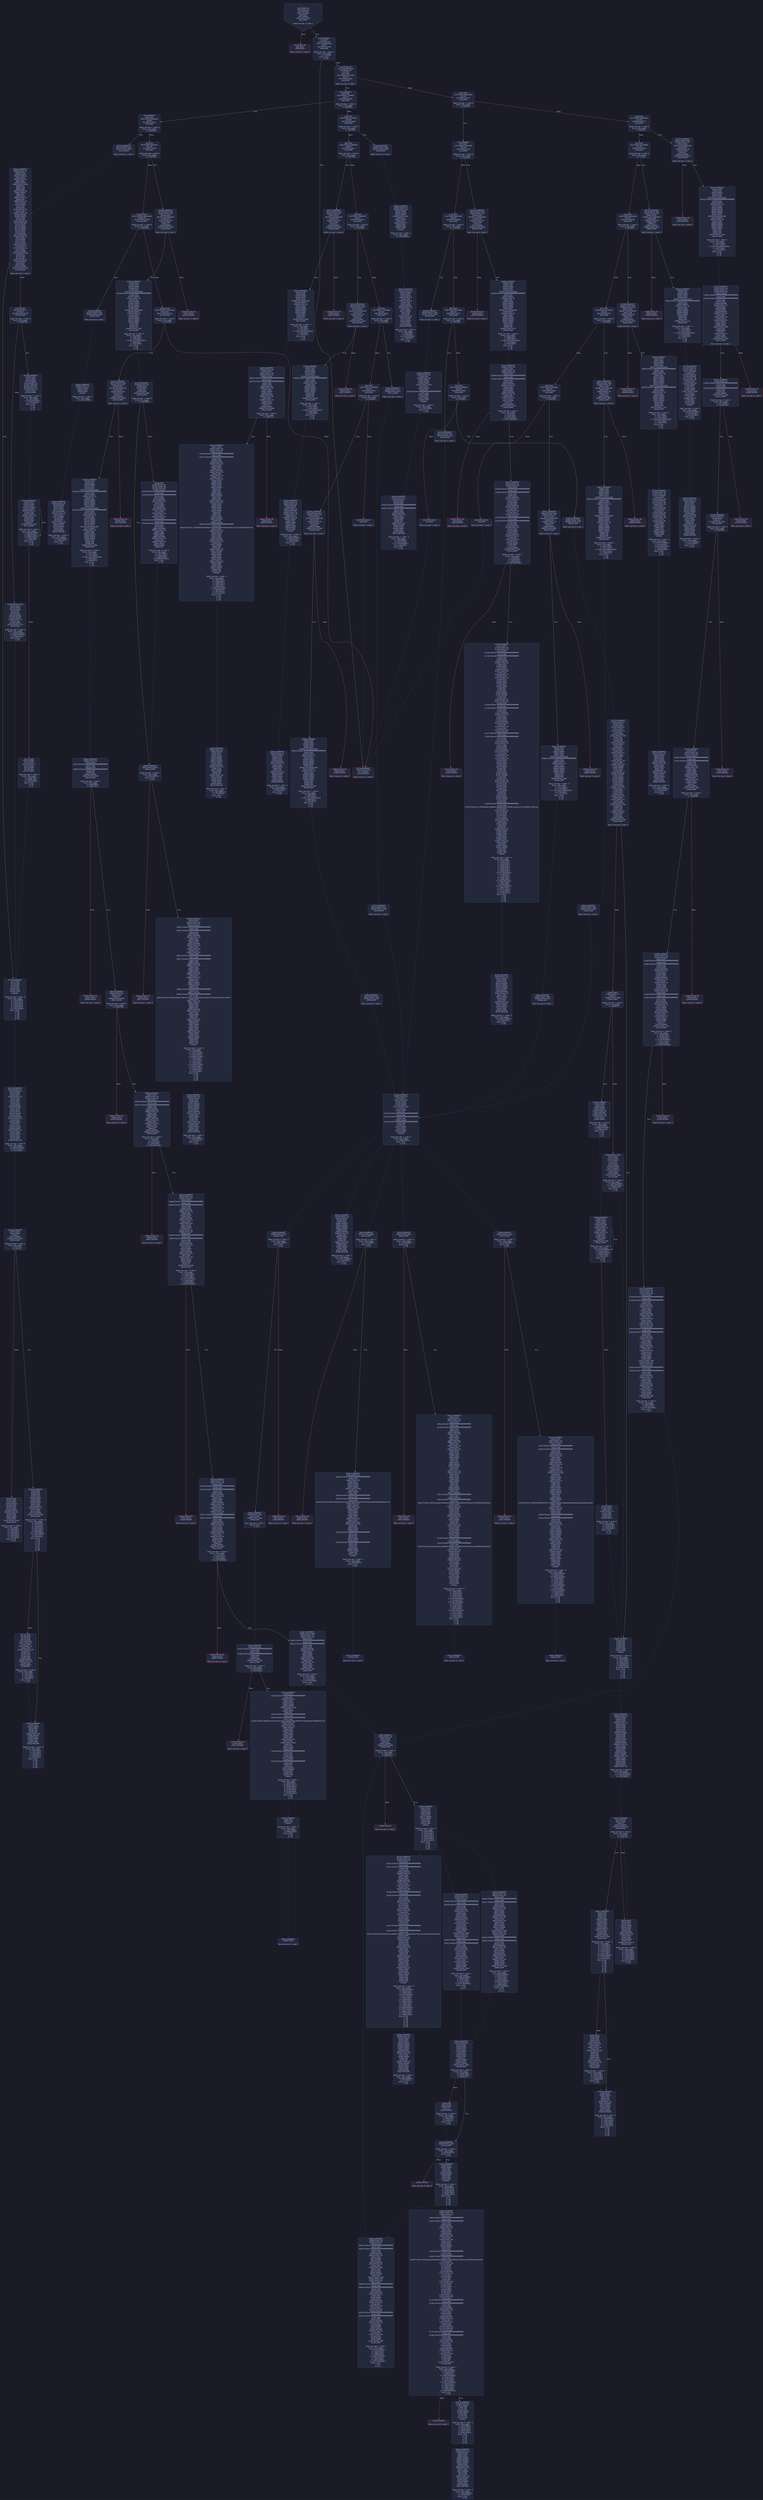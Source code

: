 digraph G {
    node [shape=box, style="filled, rounded", color="#565f89", fontcolor="#c0caf5", fontname="Helvetica", fillcolor="#24283b"];
    edge [color="#414868", fontcolor="#c0caf5", fontname="Helvetica"];
    bgcolor="#1a1b26";
    0 [ label = "[00] PUSH1 80
[02] PUSH1 40
[04] MSTORE
[05] CALLVALUE
[06] DUP1
[07] ISZERO
[08] PUSH2 0010
[0b] JUMPI

Stack size req: 0, sizeΔ: 1
" shape = invhouse]
    1 [ label = "[0c] PUSH1 00
[0e] DUP1
[0f] REVERT

Stack size req: 0, sizeΔ: 0
" color = "red"]
    2 [ label = "[10] JUMPDEST
[11] POP
[12] PUSH1 04
[14] CALLDATASIZE
[15] LT
[16] PUSH2 0116
[19] JUMPI

Stack size req: 1, sizeΔ: -1
Entry->Op usage:
	0->17:POP:0
Entry->Exit:
	0->😵
"]
    3 [ label = "[1a] PUSH1 00
[1c] CALLDATALOAD
[1d] PUSH1 e0
[1f] SHR
[20] DUP1
[21] PUSH4 79cc6790
[26] GT
[27] PUSH2 00a2
[2a] JUMPI

Stack size req: 0, sizeΔ: 1
"]
    4 [ label = "[2b] DUP1
[2c] PUSH4 a9059cbb
[31] GT
[32] PUSH2 0071
[35] JUMPI

Stack size req: 1, sizeΔ: 0
Entry->Op usage:
	0->49:GT:1
"]
    5 [ label = "[36] DUP1
[37] PUSH4 a9059cbb
[3c] EQ
[3d] PUSH2 0517
[40] JUMPI

Stack size req: 1, sizeΔ: 0
Entry->Op usage:
	0->60:EQ:1
"]
    6 [ label = "[41] DUP1
[42] PUSH4 b414d4b6
[47] EQ
[48] PUSH2 057d
[4b] JUMPI

Stack size req: 1, sizeΔ: 0
Entry->Op usage:
	0->71:EQ:1
"]
    7 [ label = "[4c] DUP1
[4d] PUSH4 dd62ed3e
[52] EQ
[53] PUSH2 05d9
[56] JUMPI

Stack size req: 1, sizeΔ: 0
Entry->Op usage:
	0->82:EQ:1
"]
    8 [ label = "[57] DUP1
[58] PUSH4 e724529c
[5d] EQ
[5e] PUSH2 0651
[61] JUMPI

Stack size req: 1, sizeΔ: 0
Entry->Op usage:
	0->93:EQ:1
"]
    9 [ label = "[62] DUP1
[63] PUSH4 f2fde38b
[68] EQ
[69] PUSH2 06a1
[6c] JUMPI

Stack size req: 1, sizeΔ: 0
Entry->Op usage:
	0->104:EQ:1
"]
    10 [ label = "[6d] PUSH2 0116
[70] JUMP

Stack size req: 0, sizeΔ: 0
"]
    11 [ label = "[71] JUMPDEST
[72] DUP1
[73] PUSH4 79cc6790
[78] EQ
[79] PUSH2 03c2
[7c] JUMPI

Stack size req: 1, sizeΔ: 0
Entry->Op usage:
	0->120:EQ:1
"]
    12 [ label = "[7d] DUP1
[7e] PUSH4 8da5cb5b
[83] EQ
[84] PUSH2 0428
[87] JUMPI

Stack size req: 1, sizeΔ: 0
Entry->Op usage:
	0->131:EQ:1
"]
    13 [ label = "[88] DUP1
[89] PUSH4 8f32d59b
[8e] EQ
[8f] PUSH2 0472
[92] JUMPI

Stack size req: 1, sizeΔ: 0
Entry->Op usage:
	0->142:EQ:1
"]
    14 [ label = "[93] DUP1
[94] PUSH4 95d89b41
[99] EQ
[9a] PUSH2 0494
[9d] JUMPI

Stack size req: 1, sizeΔ: 0
Entry->Op usage:
	0->153:EQ:1
"]
    15 [ label = "[9e] PUSH2 0116
[a1] JUMP

Stack size req: 0, sizeΔ: 0
"]
    16 [ label = "[a2] JUMPDEST
[a3] DUP1
[a4] PUSH4 313ce567
[a9] GT
[aa] PUSH2 00e9
[ad] JUMPI

Stack size req: 1, sizeΔ: 0
Entry->Op usage:
	0->169:GT:1
"]
    17 [ label = "[ae] DUP1
[af] PUSH4 313ce567
[b4] EQ
[b5] PUSH2 02a8
[b8] JUMPI

Stack size req: 1, sizeΔ: 0
Entry->Op usage:
	0->180:EQ:1
"]
    18 [ label = "[b9] DUP1
[ba] PUSH4 42966c68
[bf] EQ
[c0] PUSH2 02cc
[c3] JUMPI

Stack size req: 1, sizeΔ: 0
Entry->Op usage:
	0->191:EQ:1
"]
    19 [ label = "[c4] DUP1
[c5] PUSH4 70a08231
[ca] EQ
[cb] PUSH2 0312
[ce] JUMPI

Stack size req: 1, sizeΔ: 0
Entry->Op usage:
	0->202:EQ:1
"]
    20 [ label = "[cf] DUP1
[d0] PUSH4 715018a6
[d5] EQ
[d6] PUSH2 036a
[d9] JUMPI

Stack size req: 1, sizeΔ: 0
Entry->Op usage:
	0->213:EQ:1
"]
    21 [ label = "[da] DUP1
[db] PUSH4 79c65068
[e0] EQ
[e1] PUSH2 0374
[e4] JUMPI

Stack size req: 1, sizeΔ: 0
Entry->Op usage:
	0->224:EQ:1
"]
    22 [ label = "[e5] PUSH2 0116
[e8] JUMP

Stack size req: 0, sizeΔ: 0
"]
    23 [ label = "[e9] JUMPDEST
[ea] DUP1
[eb] PUSH4 06fdde03
[f0] EQ
[f1] PUSH2 011b
[f4] JUMPI

Stack size req: 1, sizeΔ: 0
Entry->Op usage:
	0->240:EQ:1
"]
    24 [ label = "[f5] DUP1
[f6] PUSH4 095ea7b3
[fb] EQ
[fc] PUSH2 019e
[ff] JUMPI

Stack size req: 1, sizeΔ: 0
Entry->Op usage:
	0->251:EQ:1
"]
    25 [ label = "[0100] DUP1
[0101] PUSH4 18160ddd
[0106] EQ
[0107] PUSH2 0204
[010a] JUMPI

Stack size req: 1, sizeΔ: 0
Entry->Op usage:
	0->262:EQ:1
"]
    26 [ label = "[010b] DUP1
[010c] PUSH4 23b872dd
[0111] EQ
[0112] PUSH2 0222
[0115] JUMPI

Stack size req: 1, sizeΔ: 0
Entry->Op usage:
	0->273:EQ:1
"]
    27 [ label = "[0116] JUMPDEST
[0117] PUSH1 00
[0119] DUP1
[011a] REVERT

Stack size req: 0, sizeΔ: 0
" color = "red"]
    28 [ label = "[011b] JUMPDEST
[011c] PUSH2 0123
[011f] PUSH2 06e5
[0122] JUMP

Stack size req: 0, sizeΔ: 1
"]
    29 [ label = "[0123] JUMPDEST
[0124] PUSH1 40
[0126] MLOAD
[0127] DUP1
[0128] DUP1
[0129] PUSH1 20
[012b] ADD
[012c] DUP3
[012d] DUP2
[012e] SUB
[012f] DUP3
[0130] MSTORE
[0131] DUP4
[0132] DUP2
[0133] DUP2
[0134] MLOAD
[0135] DUP2
[0136] MSTORE
[0137] PUSH1 20
[0139] ADD
[013a] SWAP2
[013b] POP
[013c] DUP1
[013d] MLOAD
[013e] SWAP1
[013f] PUSH1 20
[0141] ADD
[0142] SWAP1
[0143] DUP1
[0144] DUP4
[0145] DUP4
[0146] PUSH1 00

Stack size req: 1, sizeΔ: 9
Entry->Op usage:
	0->308:MLOAD:0
	0->317:MLOAD:0
	0->321:ADD:1
"]
    30 [ label = "[0148] JUMPDEST
[0149] DUP4
[014a] DUP2
[014b] LT
[014c] ISZERO
[014d] PUSH2 0163
[0150] JUMPI

Stack size req: 4, sizeΔ: 0
Entry->Op usage:
	0->331:LT:0
	3->331:LT:1
"]
    31 [ label = "[0151] DUP1
[0152] DUP3
[0153] ADD
[0154] MLOAD
[0155] DUP2
[0156] DUP5
[0157] ADD
[0158] MSTORE
[0159] PUSH1 20
[015b] DUP2
[015c] ADD
[015d] SWAP1
[015e] POP
[015f] PUSH2 0148
[0162] JUMP

Stack size req: 3, sizeΔ: 0
Entry->Op usage:
	0->339:ADD:1
	0->343:ADD:1
	0->348:ADD:0
	0->350:POP:0
	1->339:ADD:0
	2->343:ADD:0
Entry->Exit:
	0->😵
"]
    32 [ label = "[0163] JUMPDEST
[0164] POP
[0165] POP
[0166] POP
[0167] POP
[0168] SWAP1
[0169] POP
[016a] SWAP1
[016b] DUP2
[016c] ADD
[016d] SWAP1
[016e] PUSH1 1f
[0170] AND
[0171] DUP1
[0172] ISZERO
[0173] PUSH2 0190
[0176] JUMPI

Stack size req: 7, sizeΔ: -5
Entry->Op usage:
	0->356:POP:0
	1->357:POP:0
	2->358:POP:0
	3->359:POP:0
	4->364:ADD:0
	4->368:AND:1
	4->370:ISZERO:0
	5->361:POP:0
	6->364:ADD:1
Entry->Exit:
	0->😵
	1->😵
	2->😵
	3->😵
	4->0
	5->😵
	6->😵
"]
    33 [ label = "[0177] DUP1
[0178] DUP3
[0179] SUB
[017a] DUP1
[017b] MLOAD
[017c] PUSH1 01
[017e] DUP4
[017f] PUSH1 20
[0181] SUB
[0182] PUSH2 0100
[0185] EXP
[0186] SUB
[0187] NOT
[0188] AND
[0189] DUP2
[018a] MSTORE
[018b] PUSH1 20
[018d] ADD
[018e] SWAP2
[018f] POP

Stack size req: 2, sizeΔ: 0
Entry->Op usage:
	0->377:SUB:1
	0->385:SUB:1
	1->377:SUB:0
	1->399:POP:0
Entry->Exit:
	1->😵
"]
    34 [ label = "[0190] JUMPDEST
[0191] POP
[0192] SWAP3
[0193] POP
[0194] POP
[0195] POP
[0196] PUSH1 40
[0198] MLOAD
[0199] DUP1
[019a] SWAP2
[019b] SUB
[019c] SWAP1
[019d] RETURN

Stack size req: 5, sizeΔ: -5
Entry->Op usage:
	0->401:POP:0
	1->411:SUB:0
	2->404:POP:0
	3->405:POP:0
	4->403:POP:0
Entry->Exit:
	0->😵
	1->😵
	2->😵
	3->😵
	4->😵
" color = "darkblue"]
    35 [ label = "[019e] JUMPDEST
[019f] PUSH2 01ea
[01a2] PUSH1 04
[01a4] DUP1
[01a5] CALLDATASIZE
[01a6] SUB
[01a7] PUSH1 40
[01a9] DUP2
[01aa] LT
[01ab] ISZERO
[01ac] PUSH2 01b4
[01af] JUMPI

Stack size req: 0, sizeΔ: 3
"]
    36 [ label = "[01b0] PUSH1 00
[01b2] DUP1
[01b3] REVERT

Stack size req: 0, sizeΔ: 0
" color = "red"]
    37 [ label = "[01b4] JUMPDEST
[01b5] DUP2
[01b6] ADD
[01b7] SWAP1
[01b8] DUP1
[01b9] DUP1
[01ba] CALLDATALOAD
[01bb] PUSH20 ffffffffffffffffffffffffffffffffffffffff
[01d0] AND
[01d1] SWAP1
[01d2] PUSH1 20
[01d4] ADD
[01d5] SWAP1
[01d6] SWAP3
[01d7] SWAP2
[01d8] SWAP1
[01d9] DUP1
[01da] CALLDATALOAD
[01db] SWAP1
[01dc] PUSH1 20
[01de] ADD
[01df] SWAP1
[01e0] SWAP3
[01e1] SWAP2
[01e2] SWAP1
[01e3] POP
[01e4] POP
[01e5] POP
[01e6] PUSH2 0783
[01e9] JUMP

Stack size req: 2, sizeΔ: 0
Entry->Op usage:
	0->438:ADD:1
	1->438:ADD:0
	1->442:CALLDATALOAD:0
	1->468:ADD:1
	1->484:POP:0
Entry->Exit:
	0->😵
	1->😵
"]
    38 [ label = "[01ea] JUMPDEST
[01eb] PUSH1 40
[01ed] MLOAD
[01ee] DUP1
[01ef] DUP3
[01f0] ISZERO
[01f1] ISZERO
[01f2] ISZERO
[01f3] ISZERO
[01f4] DUP2
[01f5] MSTORE
[01f6] PUSH1 20
[01f8] ADD
[01f9] SWAP2
[01fa] POP
[01fb] POP
[01fc] PUSH1 40
[01fe] MLOAD
[01ff] DUP1
[0200] SWAP2
[0201] SUB
[0202] SWAP1
[0203] RETURN

Stack size req: 1, sizeΔ: -1
Entry->Op usage:
	0->496:ISZERO:0
	0->506:POP:0
Entry->Exit:
	0->😵
" color = "darkblue"]
    39 [ label = "[0204] JUMPDEST
[0205] PUSH2 020c
[0208] PUSH2 0908
[020b] JUMP

Stack size req: 0, sizeΔ: 1
"]
    40 [ label = "[020c] JUMPDEST
[020d] PUSH1 40
[020f] MLOAD
[0210] DUP1
[0211] DUP3
[0212] DUP2
[0213] MSTORE
[0214] PUSH1 20
[0216] ADD
[0217] SWAP2
[0218] POP
[0219] POP
[021a] PUSH1 40
[021c] MLOAD
[021d] DUP1
[021e] SWAP2
[021f] SUB
[0220] SWAP1
[0221] RETURN

Stack size req: 1, sizeΔ: -1
Entry->Op usage:
	0->531:MSTORE:1
	0->536:POP:0
Entry->Exit:
	0->😵
" color = "darkblue"]
    41 [ label = "[0222] JUMPDEST
[0223] PUSH2 028e
[0226] PUSH1 04
[0228] DUP1
[0229] CALLDATASIZE
[022a] SUB
[022b] PUSH1 60
[022d] DUP2
[022e] LT
[022f] ISZERO
[0230] PUSH2 0238
[0233] JUMPI

Stack size req: 0, sizeΔ: 3
"]
    42 [ label = "[0234] PUSH1 00
[0236] DUP1
[0237] REVERT

Stack size req: 0, sizeΔ: 0
" color = "red"]
    43 [ label = "[0238] JUMPDEST
[0239] DUP2
[023a] ADD
[023b] SWAP1
[023c] DUP1
[023d] DUP1
[023e] CALLDATALOAD
[023f] PUSH20 ffffffffffffffffffffffffffffffffffffffff
[0254] AND
[0255] SWAP1
[0256] PUSH1 20
[0258] ADD
[0259] SWAP1
[025a] SWAP3
[025b] SWAP2
[025c] SWAP1
[025d] DUP1
[025e] CALLDATALOAD
[025f] PUSH20 ffffffffffffffffffffffffffffffffffffffff
[0274] AND
[0275] SWAP1
[0276] PUSH1 20
[0278] ADD
[0279] SWAP1
[027a] SWAP3
[027b] SWAP2
[027c] SWAP1
[027d] DUP1
[027e] CALLDATALOAD
[027f] SWAP1
[0280] PUSH1 20
[0282] ADD
[0283] SWAP1
[0284] SWAP3
[0285] SWAP2
[0286] SWAP1
[0287] POP
[0288] POP
[0289] POP
[028a] PUSH2 090e
[028d] JUMP

Stack size req: 2, sizeΔ: 1
Entry->Op usage:
	0->570:ADD:1
	1->570:ADD:0
	1->574:CALLDATALOAD:0
	1->600:ADD:1
	1->648:POP:0
Entry->Exit:
	0->😵
	1->😵
"]
    44 [ label = "[028e] JUMPDEST
[028f] PUSH1 40
[0291] MLOAD
[0292] DUP1
[0293] DUP3
[0294] ISZERO
[0295] ISZERO
[0296] ISZERO
[0297] ISZERO
[0298] DUP2
[0299] MSTORE
[029a] PUSH1 20
[029c] ADD
[029d] SWAP2
[029e] POP
[029f] POP
[02a0] PUSH1 40
[02a2] MLOAD
[02a3] DUP1
[02a4] SWAP2
[02a5] SUB
[02a6] SWAP1
[02a7] RETURN

Stack size req: 1, sizeΔ: -1
Entry->Op usage:
	0->660:ISZERO:0
	0->670:POP:0
Entry->Exit:
	0->😵
" color = "darkblue"]
    45 [ label = "[02a8] JUMPDEST
[02a9] PUSH2 02b0
[02ac] PUSH2 0d45
[02af] JUMP

Stack size req: 0, sizeΔ: 1
"]
    46 [ label = "[02b0] JUMPDEST
[02b1] PUSH1 40
[02b3] MLOAD
[02b4] DUP1
[02b5] DUP3
[02b6] PUSH1 ff
[02b8] AND
[02b9] PUSH1 ff
[02bb] AND
[02bc] DUP2
[02bd] MSTORE
[02be] PUSH1 20
[02c0] ADD
[02c1] SWAP2
[02c2] POP
[02c3] POP
[02c4] PUSH1 40
[02c6] MLOAD
[02c7] DUP1
[02c8] SWAP2
[02c9] SUB
[02ca] SWAP1
[02cb] RETURN

Stack size req: 1, sizeΔ: -1
Entry->Op usage:
	0->696:AND:1
	0->699:AND:1
	0->701:MSTORE:1
	0->706:POP:0
Entry->Exit:
	0->😵
" color = "darkblue"]
    47 [ label = "[02cc] JUMPDEST
[02cd] PUSH2 02f8
[02d0] PUSH1 04
[02d2] DUP1
[02d3] CALLDATASIZE
[02d4] SUB
[02d5] PUSH1 20
[02d7] DUP2
[02d8] LT
[02d9] ISZERO
[02da] PUSH2 02e2
[02dd] JUMPI

Stack size req: 0, sizeΔ: 3
"]
    48 [ label = "[02de] PUSH1 00
[02e0] DUP1
[02e1] REVERT

Stack size req: 0, sizeΔ: 0
" color = "red"]
    49 [ label = "[02e2] JUMPDEST
[02e3] DUP2
[02e4] ADD
[02e5] SWAP1
[02e6] DUP1
[02e7] DUP1
[02e8] CALLDATALOAD
[02e9] SWAP1
[02ea] PUSH1 20
[02ec] ADD
[02ed] SWAP1
[02ee] SWAP3
[02ef] SWAP2
[02f0] SWAP1
[02f1] POP
[02f2] POP
[02f3] POP
[02f4] PUSH2 0d58
[02f7] JUMP

Stack size req: 2, sizeΔ: -1
Entry->Op usage:
	0->740:ADD:1
	1->740:ADD:0
	1->744:CALLDATALOAD:0
	1->748:ADD:1
	1->754:POP:0
Entry->Exit:
	0->😵
	1->😵
"]
    50 [ label = "[02f8] JUMPDEST
[02f9] PUSH1 40
[02fb] MLOAD
[02fc] DUP1
[02fd] DUP3
[02fe] ISZERO
[02ff] ISZERO
[0300] ISZERO
[0301] ISZERO
[0302] DUP2
[0303] MSTORE
[0304] PUSH1 20
[0306] ADD
[0307] SWAP2
[0308] POP
[0309] POP
[030a] PUSH1 40
[030c] MLOAD
[030d] DUP1
[030e] SWAP2
[030f] SUB
[0310] SWAP1
[0311] RETURN

Stack size req: 1, sizeΔ: -1
Entry->Op usage:
	0->766:ISZERO:0
	0->776:POP:0
Entry->Exit:
	0->😵
" color = "darkblue"]
    51 [ label = "[0312] JUMPDEST
[0313] PUSH2 0354
[0316] PUSH1 04
[0318] DUP1
[0319] CALLDATASIZE
[031a] SUB
[031b] PUSH1 20
[031d] DUP2
[031e] LT
[031f] ISZERO
[0320] PUSH2 0328
[0323] JUMPI

Stack size req: 0, sizeΔ: 3
"]
    52 [ label = "[0324] PUSH1 00
[0326] DUP1
[0327] REVERT

Stack size req: 0, sizeΔ: 0
" color = "red"]
    53 [ label = "[0328] JUMPDEST
[0329] DUP2
[032a] ADD
[032b] SWAP1
[032c] DUP1
[032d] DUP1
[032e] CALLDATALOAD
[032f] PUSH20 ffffffffffffffffffffffffffffffffffffffff
[0344] AND
[0345] SWAP1
[0346] PUSH1 20
[0348] ADD
[0349] SWAP1
[034a] SWAP3
[034b] SWAP2
[034c] SWAP1
[034d] POP
[034e] POP
[034f] POP
[0350] PUSH2 0e5a
[0353] JUMP

Stack size req: 2, sizeΔ: -1
Entry->Op usage:
	0->810:ADD:1
	1->810:ADD:0
	1->814:CALLDATALOAD:0
	1->840:ADD:1
	1->846:POP:0
Entry->Exit:
	0->😵
	1->😵
"]
    54 [ label = "[0354] JUMPDEST
[0355] PUSH1 40
[0357] MLOAD
[0358] DUP1
[0359] DUP3
[035a] DUP2
[035b] MSTORE
[035c] PUSH1 20
[035e] ADD
[035f] SWAP2
[0360] POP
[0361] POP
[0362] PUSH1 40
[0364] MLOAD
[0365] DUP1
[0366] SWAP2
[0367] SUB
[0368] SWAP1
[0369] RETURN

Stack size req: 1, sizeΔ: -1
Entry->Op usage:
	0->859:MSTORE:1
	0->864:POP:0
Entry->Exit:
	0->😵
" color = "darkblue"]
    55 [ label = "[036a] JUMPDEST
[036b] PUSH2 0372
[036e] PUSH2 0e72
[0371] JUMP

Stack size req: 0, sizeΔ: 1
"]
    56 [ label = "[0372] JUMPDEST
[0373] STOP

Stack size req: 0, sizeΔ: 0
" color = "darkblue"]
    57 [ label = "[0374] JUMPDEST
[0375] PUSH2 03c0
[0378] PUSH1 04
[037a] DUP1
[037b] CALLDATASIZE
[037c] SUB
[037d] PUSH1 40
[037f] DUP2
[0380] LT
[0381] ISZERO
[0382] PUSH2 038a
[0385] JUMPI

Stack size req: 0, sizeΔ: 3
"]
    58 [ label = "[0386] PUSH1 00
[0388] DUP1
[0389] REVERT

Stack size req: 0, sizeΔ: 0
" color = "red"]
    59 [ label = "[038a] JUMPDEST
[038b] DUP2
[038c] ADD
[038d] SWAP1
[038e] DUP1
[038f] DUP1
[0390] CALLDATALOAD
[0391] PUSH20 ffffffffffffffffffffffffffffffffffffffff
[03a6] AND
[03a7] SWAP1
[03a8] PUSH1 20
[03aa] ADD
[03ab] SWAP1
[03ac] SWAP3
[03ad] SWAP2
[03ae] SWAP1
[03af] DUP1
[03b0] CALLDATALOAD
[03b1] SWAP1
[03b2] PUSH1 20
[03b4] ADD
[03b5] SWAP1
[03b6] SWAP3
[03b7] SWAP2
[03b8] SWAP1
[03b9] POP
[03ba] POP
[03bb] POP
[03bc] PUSH2 0f42
[03bf] JUMP

Stack size req: 2, sizeΔ: 0
Entry->Op usage:
	0->908:ADD:1
	1->908:ADD:0
	1->912:CALLDATALOAD:0
	1->938:ADD:1
	1->954:POP:0
Entry->Exit:
	0->😵
	1->😵
"]
    60 [ label = "[03c0] JUMPDEST
[03c1] STOP

Stack size req: 0, sizeΔ: 0
" color = "darkblue"]
    61 [ label = "[03c2] JUMPDEST
[03c3] PUSH2 040e
[03c6] PUSH1 04
[03c8] DUP1
[03c9] CALLDATASIZE
[03ca] SUB
[03cb] PUSH1 40
[03cd] DUP2
[03ce] LT
[03cf] ISZERO
[03d0] PUSH2 03d8
[03d3] JUMPI

Stack size req: 0, sizeΔ: 3
"]
    62 [ label = "[03d4] PUSH1 00
[03d6] DUP1
[03d7] REVERT

Stack size req: 0, sizeΔ: 0
" color = "red"]
    63 [ label = "[03d8] JUMPDEST
[03d9] DUP2
[03da] ADD
[03db] SWAP1
[03dc] DUP1
[03dd] DUP1
[03de] CALLDATALOAD
[03df] PUSH20 ffffffffffffffffffffffffffffffffffffffff
[03f4] AND
[03f5] SWAP1
[03f6] PUSH1 20
[03f8] ADD
[03f9] SWAP1
[03fa] SWAP3
[03fb] SWAP2
[03fc] SWAP1
[03fd] DUP1
[03fe] CALLDATALOAD
[03ff] SWAP1
[0400] PUSH1 20
[0402] ADD
[0403] SWAP1
[0404] SWAP3
[0405] SWAP2
[0406] SWAP1
[0407] POP
[0408] POP
[0409] POP
[040a] PUSH2 107f
[040d] JUMP

Stack size req: 2, sizeΔ: 0
Entry->Op usage:
	0->986:ADD:1
	1->986:ADD:0
	1->990:CALLDATALOAD:0
	1->1016:ADD:1
	1->1032:POP:0
Entry->Exit:
	0->😵
	1->😵
"]
    64 [ label = "[040e] JUMPDEST
[040f] PUSH1 40
[0411] MLOAD
[0412] DUP1
[0413] DUP3
[0414] ISZERO
[0415] ISZERO
[0416] ISZERO
[0417] ISZERO
[0418] DUP2
[0419] MSTORE
[041a] PUSH1 20
[041c] ADD
[041d] SWAP2
[041e] POP
[041f] POP
[0420] PUSH1 40
[0422] MLOAD
[0423] DUP1
[0424] SWAP2
[0425] SUB
[0426] SWAP1
[0427] RETURN

Stack size req: 1, sizeΔ: -1
Entry->Op usage:
	0->1044:ISZERO:0
	0->1054:POP:0
Entry->Exit:
	0->😵
" color = "darkblue"]
    65 [ label = "[0428] JUMPDEST
[0429] PUSH2 0430
[042c] PUSH2 1295
[042f] JUMP

Stack size req: 0, sizeΔ: 1
"]
    66 [ label = "[0430] JUMPDEST
[0431] PUSH1 40
[0433] MLOAD
[0434] DUP1
[0435] DUP3
[0436] PUSH20 ffffffffffffffffffffffffffffffffffffffff
[044b] AND
[044c] PUSH20 ffffffffffffffffffffffffffffffffffffffff
[0461] AND
[0462] DUP2
[0463] MSTORE
[0464] PUSH1 20
[0466] ADD
[0467] SWAP2
[0468] POP
[0469] POP
[046a] PUSH1 40
[046c] MLOAD
[046d] DUP1
[046e] SWAP2
[046f] SUB
[0470] SWAP1
[0471] RETURN

Stack size req: 1, sizeΔ: -1
Entry->Op usage:
	0->1099:AND:1
	0->1121:AND:1
	0->1123:MSTORE:1
	0->1128:POP:0
Entry->Exit:
	0->😵
" color = "darkblue"]
    67 [ label = "[0472] JUMPDEST
[0473] PUSH2 047a
[0476] PUSH2 12be
[0479] JUMP

Stack size req: 0, sizeΔ: 1
"]
    68 [ label = "[047a] JUMPDEST
[047b] PUSH1 40
[047d] MLOAD
[047e] DUP1
[047f] DUP3
[0480] ISZERO
[0481] ISZERO
[0482] ISZERO
[0483] ISZERO
[0484] DUP2
[0485] MSTORE
[0486] PUSH1 20
[0488] ADD
[0489] SWAP2
[048a] POP
[048b] POP
[048c] PUSH1 40
[048e] MLOAD
[048f] DUP1
[0490] SWAP2
[0491] SUB
[0492] SWAP1
[0493] RETURN

Stack size req: 1, sizeΔ: -1
Entry->Op usage:
	0->1152:ISZERO:0
	0->1162:POP:0
Entry->Exit:
	0->😵
" color = "darkblue"]
    69 [ label = "[0494] JUMPDEST
[0495] PUSH2 049c
[0498] PUSH2 1315
[049b] JUMP

Stack size req: 0, sizeΔ: 1
"]
    70 [ label = "[049c] JUMPDEST
[049d] PUSH1 40
[049f] MLOAD
[04a0] DUP1
[04a1] DUP1
[04a2] PUSH1 20
[04a4] ADD
[04a5] DUP3
[04a6] DUP2
[04a7] SUB
[04a8] DUP3
[04a9] MSTORE
[04aa] DUP4
[04ab] DUP2
[04ac] DUP2
[04ad] MLOAD
[04ae] DUP2
[04af] MSTORE
[04b0] PUSH1 20
[04b2] ADD
[04b3] SWAP2
[04b4] POP
[04b5] DUP1
[04b6] MLOAD
[04b7] SWAP1
[04b8] PUSH1 20
[04ba] ADD
[04bb] SWAP1
[04bc] DUP1
[04bd] DUP4
[04be] DUP4
[04bf] PUSH1 00

Stack size req: 1, sizeΔ: 9
Entry->Op usage:
	0->1197:MLOAD:0
	0->1206:MLOAD:0
	0->1210:ADD:1
"]
    71 [ label = "[04c1] JUMPDEST
[04c2] DUP4
[04c3] DUP2
[04c4] LT
[04c5] ISZERO
[04c6] PUSH2 04dc
[04c9] JUMPI

Stack size req: 4, sizeΔ: 0
Entry->Op usage:
	0->1220:LT:0
	3->1220:LT:1
"]
    72 [ label = "[04ca] DUP1
[04cb] DUP3
[04cc] ADD
[04cd] MLOAD
[04ce] DUP2
[04cf] DUP5
[04d0] ADD
[04d1] MSTORE
[04d2] PUSH1 20
[04d4] DUP2
[04d5] ADD
[04d6] SWAP1
[04d7] POP
[04d8] PUSH2 04c1
[04db] JUMP

Stack size req: 3, sizeΔ: 0
Entry->Op usage:
	0->1228:ADD:1
	0->1232:ADD:1
	0->1237:ADD:0
	0->1239:POP:0
	1->1228:ADD:0
	2->1232:ADD:0
Entry->Exit:
	0->😵
"]
    73 [ label = "[04dc] JUMPDEST
[04dd] POP
[04de] POP
[04df] POP
[04e0] POP
[04e1] SWAP1
[04e2] POP
[04e3] SWAP1
[04e4] DUP2
[04e5] ADD
[04e6] SWAP1
[04e7] PUSH1 1f
[04e9] AND
[04ea] DUP1
[04eb] ISZERO
[04ec] PUSH2 0509
[04ef] JUMPI

Stack size req: 7, sizeΔ: -5
Entry->Op usage:
	0->1245:POP:0
	1->1246:POP:0
	2->1247:POP:0
	3->1248:POP:0
	4->1253:ADD:0
	4->1257:AND:1
	4->1259:ISZERO:0
	5->1250:POP:0
	6->1253:ADD:1
Entry->Exit:
	0->😵
	1->😵
	2->😵
	3->😵
	4->0
	5->😵
	6->😵
"]
    74 [ label = "[04f0] DUP1
[04f1] DUP3
[04f2] SUB
[04f3] DUP1
[04f4] MLOAD
[04f5] PUSH1 01
[04f7] DUP4
[04f8] PUSH1 20
[04fa] SUB
[04fb] PUSH2 0100
[04fe] EXP
[04ff] SUB
[0500] NOT
[0501] AND
[0502] DUP2
[0503] MSTORE
[0504] PUSH1 20
[0506] ADD
[0507] SWAP2
[0508] POP

Stack size req: 2, sizeΔ: 0
Entry->Op usage:
	0->1266:SUB:1
	0->1274:SUB:1
	1->1266:SUB:0
	1->1288:POP:0
Entry->Exit:
	1->😵
"]
    75 [ label = "[0509] JUMPDEST
[050a] POP
[050b] SWAP3
[050c] POP
[050d] POP
[050e] POP
[050f] PUSH1 40
[0511] MLOAD
[0512] DUP1
[0513] SWAP2
[0514] SUB
[0515] SWAP1
[0516] RETURN

Stack size req: 5, sizeΔ: -5
Entry->Op usage:
	0->1290:POP:0
	1->1300:SUB:0
	2->1293:POP:0
	3->1294:POP:0
	4->1292:POP:0
Entry->Exit:
	0->😵
	1->😵
	2->😵
	3->😵
	4->😵
" color = "darkblue"]
    76 [ label = "[0517] JUMPDEST
[0518] PUSH2 0563
[051b] PUSH1 04
[051d] DUP1
[051e] CALLDATASIZE
[051f] SUB
[0520] PUSH1 40
[0522] DUP2
[0523] LT
[0524] ISZERO
[0525] PUSH2 052d
[0528] JUMPI

Stack size req: 0, sizeΔ: 3
"]
    77 [ label = "[0529] PUSH1 00
[052b] DUP1
[052c] REVERT

Stack size req: 0, sizeΔ: 0
" color = "red"]
    78 [ label = "[052d] JUMPDEST
[052e] DUP2
[052f] ADD
[0530] SWAP1
[0531] DUP1
[0532] DUP1
[0533] CALLDATALOAD
[0534] PUSH20 ffffffffffffffffffffffffffffffffffffffff
[0549] AND
[054a] SWAP1
[054b] PUSH1 20
[054d] ADD
[054e] SWAP1
[054f] SWAP3
[0550] SWAP2
[0551] SWAP1
[0552] DUP1
[0553] CALLDATALOAD
[0554] SWAP1
[0555] PUSH1 20
[0557] ADD
[0558] SWAP1
[0559] SWAP3
[055a] SWAP2
[055b] SWAP1
[055c] POP
[055d] POP
[055e] POP
[055f] PUSH2 13b3
[0562] JUMP

Stack size req: 2, sizeΔ: 0
Entry->Op usage:
	0->1327:ADD:1
	1->1327:ADD:0
	1->1331:CALLDATALOAD:0
	1->1357:ADD:1
	1->1373:POP:0
Entry->Exit:
	0->😵
	1->😵
"]
    79 [ label = "[0563] JUMPDEST
[0564] PUSH1 40
[0566] MLOAD
[0567] DUP1
[0568] DUP3
[0569] ISZERO
[056a] ISZERO
[056b] ISZERO
[056c] ISZERO
[056d] DUP2
[056e] MSTORE
[056f] PUSH1 20
[0571] ADD
[0572] SWAP2
[0573] POP
[0574] POP
[0575] PUSH1 40
[0577] MLOAD
[0578] DUP1
[0579] SWAP2
[057a] SUB
[057b] SWAP1
[057c] RETURN

Stack size req: 1, sizeΔ: -1
Entry->Op usage:
	0->1385:ISZERO:0
	0->1395:POP:0
Entry->Exit:
	0->😵
" color = "darkblue"]
    80 [ label = "[057d] JUMPDEST
[057e] PUSH2 05bf
[0581] PUSH1 04
[0583] DUP1
[0584] CALLDATASIZE
[0585] SUB
[0586] PUSH1 20
[0588] DUP2
[0589] LT
[058a] ISZERO
[058b] PUSH2 0593
[058e] JUMPI

Stack size req: 0, sizeΔ: 3
"]
    81 [ label = "[058f] PUSH1 00
[0591] DUP1
[0592] REVERT

Stack size req: 0, sizeΔ: 0
" color = "red"]
    82 [ label = "[0593] JUMPDEST
[0594] DUP2
[0595] ADD
[0596] SWAP1
[0597] DUP1
[0598] DUP1
[0599] CALLDATALOAD
[059a] PUSH20 ffffffffffffffffffffffffffffffffffffffff
[05af] AND
[05b0] SWAP1
[05b1] PUSH1 20
[05b3] ADD
[05b4] SWAP1
[05b5] SWAP3
[05b6] SWAP2
[05b7] SWAP1
[05b8] POP
[05b9] POP
[05ba] POP
[05bb] PUSH2 17c2
[05be] JUMP

Stack size req: 2, sizeΔ: -1
Entry->Op usage:
	0->1429:ADD:1
	1->1429:ADD:0
	1->1433:CALLDATALOAD:0
	1->1459:ADD:1
	1->1465:POP:0
Entry->Exit:
	0->😵
	1->😵
"]
    83 [ label = "[05bf] JUMPDEST
[05c0] PUSH1 40
[05c2] MLOAD
[05c3] DUP1
[05c4] DUP3
[05c5] ISZERO
[05c6] ISZERO
[05c7] ISZERO
[05c8] ISZERO
[05c9] DUP2
[05ca] MSTORE
[05cb] PUSH1 20
[05cd] ADD
[05ce] SWAP2
[05cf] POP
[05d0] POP
[05d1] PUSH1 40
[05d3] MLOAD
[05d4] DUP1
[05d5] SWAP2
[05d6] SUB
[05d7] SWAP1
[05d8] RETURN

Stack size req: 1, sizeΔ: -1
Entry->Op usage:
	0->1477:ISZERO:0
	0->1487:POP:0
Entry->Exit:
	0->😵
" color = "darkblue"]
    84 [ label = "[05d9] JUMPDEST
[05da] PUSH2 063b
[05dd] PUSH1 04
[05df] DUP1
[05e0] CALLDATASIZE
[05e1] SUB
[05e2] PUSH1 40
[05e4] DUP2
[05e5] LT
[05e6] ISZERO
[05e7] PUSH2 05ef
[05ea] JUMPI

Stack size req: 0, sizeΔ: 3
"]
    85 [ label = "[05eb] PUSH1 00
[05ed] DUP1
[05ee] REVERT

Stack size req: 0, sizeΔ: 0
" color = "red"]
    86 [ label = "[05ef] JUMPDEST
[05f0] DUP2
[05f1] ADD
[05f2] SWAP1
[05f3] DUP1
[05f4] DUP1
[05f5] CALLDATALOAD
[05f6] PUSH20 ffffffffffffffffffffffffffffffffffffffff
[060b] AND
[060c] SWAP1
[060d] PUSH1 20
[060f] ADD
[0610] SWAP1
[0611] SWAP3
[0612] SWAP2
[0613] SWAP1
[0614] DUP1
[0615] CALLDATALOAD
[0616] PUSH20 ffffffffffffffffffffffffffffffffffffffff
[062b] AND
[062c] SWAP1
[062d] PUSH1 20
[062f] ADD
[0630] SWAP1
[0631] SWAP3
[0632] SWAP2
[0633] SWAP1
[0634] POP
[0635] POP
[0636] POP
[0637] PUSH2 17e2
[063a] JUMP

Stack size req: 2, sizeΔ: 0
Entry->Op usage:
	0->1521:ADD:1
	1->1521:ADD:0
	1->1525:CALLDATALOAD:0
	1->1551:ADD:1
	1->1589:POP:0
Entry->Exit:
	0->😵
	1->😵
"]
    87 [ label = "[063b] JUMPDEST
[063c] PUSH1 40
[063e] MLOAD
[063f] DUP1
[0640] DUP3
[0641] DUP2
[0642] MSTORE
[0643] PUSH1 20
[0645] ADD
[0646] SWAP2
[0647] POP
[0648] POP
[0649] PUSH1 40
[064b] MLOAD
[064c] DUP1
[064d] SWAP2
[064e] SUB
[064f] SWAP1
[0650] RETURN

Stack size req: 1, sizeΔ: -1
Entry->Op usage:
	0->1602:MSTORE:1
	0->1607:POP:0
Entry->Exit:
	0->😵
" color = "darkblue"]
    88 [ label = "[0651] JUMPDEST
[0652] PUSH2 069f
[0655] PUSH1 04
[0657] DUP1
[0658] CALLDATASIZE
[0659] SUB
[065a] PUSH1 40
[065c] DUP2
[065d] LT
[065e] ISZERO
[065f] PUSH2 0667
[0662] JUMPI

Stack size req: 0, sizeΔ: 3
"]
    89 [ label = "[0663] PUSH1 00
[0665] DUP1
[0666] REVERT

Stack size req: 0, sizeΔ: 0
" color = "red"]
    90 [ label = "[0667] JUMPDEST
[0668] DUP2
[0669] ADD
[066a] SWAP1
[066b] DUP1
[066c] DUP1
[066d] CALLDATALOAD
[066e] PUSH20 ffffffffffffffffffffffffffffffffffffffff
[0683] AND
[0684] SWAP1
[0685] PUSH1 20
[0687] ADD
[0688] SWAP1
[0689] SWAP3
[068a] SWAP2
[068b] SWAP1
[068c] DUP1
[068d] CALLDATALOAD
[068e] ISZERO
[068f] ISZERO
[0690] SWAP1
[0691] PUSH1 20
[0693] ADD
[0694] SWAP1
[0695] SWAP3
[0696] SWAP2
[0697] SWAP1
[0698] POP
[0699] POP
[069a] POP
[069b] PUSH2 1807
[069e] JUMP

Stack size req: 2, sizeΔ: 0
Entry->Op usage:
	0->1641:ADD:1
	1->1641:ADD:0
	1->1645:CALLDATALOAD:0
	1->1671:ADD:1
	1->1689:POP:0
Entry->Exit:
	0->😵
	1->😵
"]
    91 [ label = "[069f] JUMPDEST
[06a0] STOP

Stack size req: 0, sizeΔ: 0
" color = "darkblue"]
    92 [ label = "[06a1] JUMPDEST
[06a2] PUSH2 06e3
[06a5] PUSH1 04
[06a7] DUP1
[06a8] CALLDATASIZE
[06a9] SUB
[06aa] PUSH1 20
[06ac] DUP2
[06ad] LT
[06ae] ISZERO
[06af] PUSH2 06b7
[06b2] JUMPI

Stack size req: 0, sizeΔ: 3
"]
    93 [ label = "[06b3] PUSH1 00
[06b5] DUP1
[06b6] REVERT

Stack size req: 0, sizeΔ: 0
" color = "red"]
    94 [ label = "[06b7] JUMPDEST
[06b8] DUP2
[06b9] ADD
[06ba] SWAP1
[06bb] DUP1
[06bc] DUP1
[06bd] CALLDATALOAD
[06be] PUSH20 ffffffffffffffffffffffffffffffffffffffff
[06d3] AND
[06d4] SWAP1
[06d5] PUSH1 20
[06d7] ADD
[06d8] SWAP1
[06d9] SWAP3
[06da] SWAP2
[06db] SWAP1
[06dc] POP
[06dd] POP
[06de] POP
[06df] PUSH2 18e2
[06e2] JUMP

Stack size req: 2, sizeΔ: -1
Entry->Op usage:
	0->1721:ADD:1
	1->1721:ADD:0
	1->1725:CALLDATALOAD:0
	1->1751:ADD:1
	1->1757:POP:0
Entry->Exit:
	0->😵
	1->😵
"]
    95 [ label = "[06e3] JUMPDEST
[06e4] STOP

Stack size req: 0, sizeΔ: 0
" color = "darkblue"]
    96 [ label = "[06e5] JUMPDEST
[06e6] PUSH1 01
[06e8] DUP1
[06e9] SLOAD
[06ea] PUSH1 01
[06ec] DUP2
[06ed] PUSH1 01
[06ef] AND
[06f0] ISZERO
[06f1] PUSH2 0100
[06f4] MUL
[06f5] SUB
[06f6] AND
[06f7] PUSH1 02
[06f9] SWAP1
[06fa] DIV
[06fb] DUP1
[06fc] PUSH1 1f
[06fe] ADD
[06ff] PUSH1 20
[0701] DUP1
[0702] SWAP2
[0703] DIV
[0704] MUL
[0705] PUSH1 20
[0707] ADD
[0708] PUSH1 40
[070a] MLOAD
[070b] SWAP1
[070c] DUP2
[070d] ADD
[070e] PUSH1 40
[0710] MSTORE
[0711] DUP1
[0712] SWAP3
[0713] SWAP2
[0714] SWAP1
[0715] DUP2
[0716] DUP2
[0717] MSTORE
[0718] PUSH1 20
[071a] ADD
[071b] DUP3
[071c] DUP1
[071d] SLOAD
[071e] PUSH1 01
[0720] DUP2
[0721] PUSH1 01
[0723] AND
[0724] ISZERO
[0725] PUSH2 0100
[0728] MUL
[0729] SUB
[072a] AND
[072b] PUSH1 02
[072d] SWAP1
[072e] DIV
[072f] DUP1
[0730] ISZERO
[0731] PUSH2 077b
[0734] JUMPI

Stack size req: 0, sizeΔ: 6
"]
    97 [ label = "[0735] DUP1
[0736] PUSH1 1f
[0738] LT
[0739] PUSH2 0750
[073c] JUMPI

Stack size req: 1, sizeΔ: 0
Entry->Op usage:
	0->1848:LT:1
"]
    98 [ label = "[073d] PUSH2 0100
[0740] DUP1
[0741] DUP4
[0742] SLOAD
[0743] DIV
[0744] MUL
[0745] DUP4
[0746] MSTORE
[0747] SWAP2
[0748] PUSH1 20
[074a] ADD
[074b] SWAP2
[074c] PUSH2 077b
[074f] JUMP

Stack size req: 3, sizeΔ: 0
Entry->Op usage:
	1->1858:SLOAD:0
	2->1862:MSTORE:0
	2->1866:ADD:1
Entry->Exit:
	2->😵
"]
    99 [ label = "[0750] JUMPDEST
[0751] DUP3
[0752] ADD
[0753] SWAP2
[0754] SWAP1
[0755] PUSH1 00
[0757] MSTORE
[0758] PUSH1 20
[075a] PUSH1 00
[075c] SHA3
[075d] SWAP1

Stack size req: 3, sizeΔ: 0
Entry->Op usage:
	0->1874:ADD:1
	1->1879:MSTORE:1
	2->1874:ADD:0
Entry->Exit:
	0->😵
	1->😵
	2->0
"]
    100 [ label = "[075e] JUMPDEST
[075f] DUP2
[0760] SLOAD
[0761] DUP2
[0762] MSTORE
[0763] SWAP1
[0764] PUSH1 01
[0766] ADD
[0767] SWAP1
[0768] PUSH1 20
[076a] ADD
[076b] DUP1
[076c] DUP4
[076d] GT
[076e] PUSH2 075e
[0771] JUMPI

Stack size req: 3, sizeΔ: 0
Entry->Op usage:
	0->1890:MSTORE:0
	0->1898:ADD:1
	1->1888:SLOAD:0
	1->1894:ADD:1
	2->1901:GT:0
Entry->Exit:
	0->😵
	1->😵
"]
    101 [ label = "[0772] DUP3
[0773] SWAP1
[0774] SUB
[0775] PUSH1 1f
[0777] AND
[0778] DUP3
[0779] ADD
[077a] SWAP2

Stack size req: 3, sizeΔ: 0
Entry->Op usage:
	0->1908:SUB:0
	2->1908:SUB:1
	2->1913:ADD:0
Entry->Exit:
	0->😵
	2->0
"]
    102 [ label = "[077b] JUMPDEST
[077c] POP
[077d] POP
[077e] POP
[077f] POP
[0780] POP
[0781] DUP2
[0782] JUMP
Indirect!

Stack size req: 7, sizeΔ: -5
Entry->Op usage:
	0->1916:POP:0
	1->1917:POP:0
	2->1918:POP:0
	3->1919:POP:0
	4->1920:POP:0
	6->1922:JUMP:0
Entry->Exit:
	0->😵
	1->😵
	2->😵
	3->😵
	4->😵
" color = "teal"]
    103 [ label = "[0783] JUMPDEST
[0784] PUSH1 00
[0786] DUP1
[0787] DUP3
[0788] EQ
[0789] DUP1
[078a] PUSH2 080f
[078d] JUMPI

Stack size req: 1, sizeΔ: 2
Entry->Op usage:
	0->1928:EQ:0
"]
    104 [ label = "[078e] POP
[078f] PUSH1 00
[0791] PUSH1 06
[0793] PUSH1 00
[0795] CALLER
[0796] PUSH20 ffffffffffffffffffffffffffffffffffffffff
[07ab] AND
[07ac] PUSH20 ffffffffffffffffffffffffffffffffffffffff
[07c1] AND
[07c2] DUP2
[07c3] MSTORE
[07c4] PUSH1 20
[07c6] ADD
[07c7] SWAP1
[07c8] DUP2
[07c9] MSTORE
[07ca] PUSH1 20
[07cc] ADD
[07cd] PUSH1 00
[07cf] SHA3
[07d0] PUSH1 00
[07d2] DUP6
[07d3] PUSH20 ffffffffffffffffffffffffffffffffffffffff
[07e8] AND
[07e9] PUSH20 ffffffffffffffffffffffffffffffffffffffff
[07fe] AND
[07ff] DUP2
[0800] MSTORE
[0801] PUSH1 20
[0803] ADD
[0804] SWAP1
[0805] DUP2
[0806] MSTORE
[0807] PUSH1 20
[0809] ADD
[080a] PUSH1 00
[080c] SHA3
[080d] SLOAD
[080e] EQ

Stack size req: 4, sizeΔ: 0
Entry->Op usage:
	0->1934:POP:0
	3->2024:AND:1
	3->2046:AND:1
	3->2048:MSTORE:1
Entry->Exit:
	0->😵
"]
    105 [ label = "[080f] JUMPDEST
[0810] PUSH2 0818
[0813] JUMPI

Stack size req: 1, sizeΔ: -1
Entry->Op usage:
	0->2067:JUMPI:1
Entry->Exit:
	0->😵
"]
    106 [ label = "[0814] PUSH1 00
[0816] DUP1
[0817] REVERT

Stack size req: 0, sizeΔ: 0
" color = "red"]
    107 [ label = "[0818] JUMPDEST
[0819] DUP2
[081a] PUSH1 06
[081c] PUSH1 00
[081e] CALLER
[081f] PUSH20 ffffffffffffffffffffffffffffffffffffffff
[0834] AND
[0835] PUSH20 ffffffffffffffffffffffffffffffffffffffff
[084a] AND
[084b] DUP2
[084c] MSTORE
[084d] PUSH1 20
[084f] ADD
[0850] SWAP1
[0851] DUP2
[0852] MSTORE
[0853] PUSH1 20
[0855] ADD
[0856] PUSH1 00
[0858] SHA3
[0859] PUSH1 00
[085b] DUP6
[085c] PUSH20 ffffffffffffffffffffffffffffffffffffffff
[0871] AND
[0872] PUSH20 ffffffffffffffffffffffffffffffffffffffff
[0887] AND
[0888] DUP2
[0889] MSTORE
[088a] PUSH1 20
[088c] ADD
[088d] SWAP1
[088e] DUP2
[088f] MSTORE
[0890] PUSH1 20
[0892] ADD
[0893] PUSH1 00
[0895] SHA3
[0896] DUP2
[0897] SWAP1
[0898] SSTORE
[0899] POP
[089a] DUP3
[089b] PUSH20 ffffffffffffffffffffffffffffffffffffffff
[08b0] AND
[08b1] CALLER
[08b2] PUSH20 ffffffffffffffffffffffffffffffffffffffff
[08c7] AND
[08c8] PUSH32 8c5be1e5ebec7d5bd14f71427d1e84f3dd0314c0f7b2291e5b200ac8c7c3b925
[08e9] DUP5
[08ea] PUSH1 40
[08ec] MLOAD
[08ed] DUP1
[08ee] DUP3
[08ef] DUP2
[08f0] MSTORE
[08f1] PUSH1 20
[08f3] ADD
[08f4] SWAP2
[08f5] POP
[08f6] POP
[08f7] PUSH1 40
[08f9] MLOAD
[08fa] DUP1
[08fb] SWAP2
[08fc] SUB
[08fd] SWAP1
[08fe] LOG3
[08ff] PUSH1 01
[0901] SWAP1
[0902] POP
[0903] SWAP3
[0904] SWAP2
[0905] POP
[0906] POP
[0907] JUMP
Indirect!

Stack size req: 4, sizeΔ: -3
Entry->Op usage:
	0->2306:POP:0
	1->2200:SSTORE:1
	1->2201:POP:0
	1->2288:MSTORE:1
	1->2293:POP:0
	1->2310:POP:0
	2->2161:AND:1
	2->2183:AND:1
	2->2185:MSTORE:1
	2->2224:AND:1
	2->2302:LOG3:4
	2->2309:POP:0
	3->2311:JUMP:0
Entry->Exit:
	0->😵
	1->😵
	2->😵
	3->😵
" color = "teal"]
    108 [ label = "[0908] JUMPDEST
[0909] PUSH1 04
[090b] SLOAD
[090c] DUP2
[090d] JUMP
Indirect!

Stack size req: 1, sizeΔ: 1
Entry->Op usage:
	0->2317:JUMP:0
" color = "teal"]
    109 [ label = "[090e] JUMPDEST
[090f] PUSH1 00
[0911] DUP1
[0912] PUSH20 ffffffffffffffffffffffffffffffffffffffff
[0927] AND
[0928] DUP4
[0929] PUSH20 ffffffffffffffffffffffffffffffffffffffff
[093e] AND
[093f] EQ
[0940] ISZERO
[0941] PUSH2 0949
[0944] JUMPI

Stack size req: 2, sizeΔ: 1
Entry->Op usage:
	1->2366:AND:1
	1->2367:EQ:0
"]
    110 [ label = "[0945] PUSH1 00
[0947] DUP1
[0948] REVERT

Stack size req: 0, sizeΔ: 0
" color = "red"]
    111 [ label = "[0949] JUMPDEST
[094a] PUSH1 00
[094c] DUP3
[094d] GT
[094e] PUSH2 0956
[0951] JUMPI

Stack size req: 2, sizeΔ: 0
Entry->Op usage:
	1->2381:GT:0
"]
    112 [ label = "[0952] PUSH1 00
[0954] DUP1
[0955] REVERT

Stack size req: 0, sizeΔ: 0
" color = "red"]
    113 [ label = "[0956] JUMPDEST
[0957] DUP2
[0958] PUSH1 05
[095a] PUSH1 00
[095c] DUP7
[095d] PUSH20 ffffffffffffffffffffffffffffffffffffffff
[0972] AND
[0973] PUSH20 ffffffffffffffffffffffffffffffffffffffff
[0988] AND
[0989] DUP2
[098a] MSTORE
[098b] PUSH1 20
[098d] ADD
[098e] SWAP1
[098f] DUP2
[0990] MSTORE
[0991] PUSH1 20
[0993] ADD
[0994] PUSH1 00
[0996] SHA3
[0997] SLOAD
[0998] LT
[0999] ISZERO
[099a] PUSH2 09a2
[099d] JUMPI

Stack size req: 4, sizeΔ: 0
Entry->Op usage:
	1->2456:LT:1
	3->2418:AND:1
	3->2440:AND:1
	3->2442:MSTORE:1
"]
    114 [ label = "[099e] PUSH1 00
[09a0] DUP1
[09a1] REVERT

Stack size req: 0, sizeΔ: 0
" color = "red"]
    115 [ label = "[09a2] JUMPDEST
[09a3] PUSH1 05
[09a5] PUSH1 00
[09a7] DUP5
[09a8] PUSH20 ffffffffffffffffffffffffffffffffffffffff
[09bd] AND
[09be] PUSH20 ffffffffffffffffffffffffffffffffffffffff
[09d3] AND
[09d4] DUP2
[09d5] MSTORE
[09d6] PUSH1 20
[09d8] ADD
[09d9] SWAP1
[09da] DUP2
[09db] MSTORE
[09dc] PUSH1 20
[09de] ADD
[09df] PUSH1 00
[09e1] SHA3
[09e2] SLOAD
[09e3] DUP3
[09e4] PUSH1 05
[09e6] PUSH1 00
[09e8] DUP7
[09e9] PUSH20 ffffffffffffffffffffffffffffffffffffffff
[09fe] AND
[09ff] PUSH20 ffffffffffffffffffffffffffffffffffffffff
[0a14] AND
[0a15] DUP2
[0a16] MSTORE
[0a17] PUSH1 20
[0a19] ADD
[0a1a] SWAP1
[0a1b] DUP2
[0a1c] MSTORE
[0a1d] PUSH1 20
[0a1f] ADD
[0a20] PUSH1 00
[0a22] SHA3
[0a23] SLOAD
[0a24] ADD
[0a25] GT
[0a26] PUSH2 0a2e
[0a29] JUMPI

Stack size req: 3, sizeΔ: 0
Entry->Op usage:
	1->2596:ADD:1
	2->2493:AND:1
	2->2515:AND:1
	2->2517:MSTORE:1
	2->2558:AND:1
	2->2580:AND:1
	2->2582:MSTORE:1
"]
    116 [ label = "[0a2a] PUSH1 00
[0a2c] DUP1
[0a2d] REVERT

Stack size req: 0, sizeΔ: 0
" color = "red"]
    117 [ label = "[0a2e] JUMPDEST
[0a2f] PUSH1 06
[0a31] PUSH1 00
[0a33] DUP6
[0a34] PUSH20 ffffffffffffffffffffffffffffffffffffffff
[0a49] AND
[0a4a] PUSH20 ffffffffffffffffffffffffffffffffffffffff
[0a5f] AND
[0a60] DUP2
[0a61] MSTORE
[0a62] PUSH1 20
[0a64] ADD
[0a65] SWAP1
[0a66] DUP2
[0a67] MSTORE
[0a68] PUSH1 20
[0a6a] ADD
[0a6b] PUSH1 00
[0a6d] SHA3
[0a6e] PUSH1 00
[0a70] CALLER
[0a71] PUSH20 ffffffffffffffffffffffffffffffffffffffff
[0a86] AND
[0a87] PUSH20 ffffffffffffffffffffffffffffffffffffffff
[0a9c] AND
[0a9d] DUP2
[0a9e] MSTORE
[0a9f] PUSH1 20
[0aa1] ADD
[0aa2] SWAP1
[0aa3] DUP2
[0aa4] MSTORE
[0aa5] PUSH1 20
[0aa7] ADD
[0aa8] PUSH1 00
[0aaa] SHA3
[0aab] SLOAD
[0aac] DUP3
[0aad] GT
[0aae] ISZERO
[0aaf] PUSH2 0ab7
[0ab2] JUMPI

Stack size req: 4, sizeΔ: 0
Entry->Op usage:
	1->2733:GT:0
	3->2633:AND:1
	3->2655:AND:1
	3->2657:MSTORE:1
"]
    118 [ label = "[0ab3] PUSH1 00
[0ab5] DUP1
[0ab6] REVERT

Stack size req: 0, sizeΔ: 0
" color = "red"]
    119 [ label = "[0ab7] JUMPDEST
[0ab8] PUSH2 0b00
[0abb] PUSH1 05
[0abd] PUSH1 00
[0abf] DUP7
[0ac0] PUSH20 ffffffffffffffffffffffffffffffffffffffff
[0ad5] AND
[0ad6] PUSH20 ffffffffffffffffffffffffffffffffffffffff
[0aeb] AND
[0aec] DUP2
[0aed] MSTORE
[0aee] PUSH1 20
[0af0] ADD
[0af1] SWAP1
[0af2] DUP2
[0af3] MSTORE
[0af4] PUSH1 20
[0af6] ADD
[0af7] PUSH1 00
[0af9] SHA3
[0afa] SLOAD
[0afb] DUP4
[0afc] PUSH2 18ff
[0aff] JUMP

Stack size req: 4, sizeΔ: 3
Entry->Op usage:
	3->2773:AND:1
	3->2795:AND:1
	3->2797:MSTORE:1
Entry->Exit:
	1->0, 4
"]
    120 [ label = "[0b00] JUMPDEST
[0b01] PUSH1 05
[0b03] PUSH1 00
[0b05] DUP7
[0b06] PUSH20 ffffffffffffffffffffffffffffffffffffffff
[0b1b] AND
[0b1c] PUSH20 ffffffffffffffffffffffffffffffffffffffff
[0b31] AND
[0b32] DUP2
[0b33] MSTORE
[0b34] PUSH1 20
[0b36] ADD
[0b37] SWAP1
[0b38] DUP2
[0b39] MSTORE
[0b3a] PUSH1 20
[0b3c] ADD
[0b3d] PUSH1 00
[0b3f] SHA3
[0b40] DUP2
[0b41] SWAP1
[0b42] SSTORE
[0b43] POP
[0b44] PUSH2 0b8c
[0b47] PUSH1 05
[0b49] PUSH1 00
[0b4b] DUP6
[0b4c] PUSH20 ffffffffffffffffffffffffffffffffffffffff
[0b61] AND
[0b62] PUSH20 ffffffffffffffffffffffffffffffffffffffff
[0b77] AND
[0b78] DUP2
[0b79] MSTORE
[0b7a] PUSH1 20
[0b7c] ADD
[0b7d] SWAP1
[0b7e] DUP2
[0b7f] MSTORE
[0b80] PUSH1 20
[0b82] ADD
[0b83] PUSH1 00
[0b85] SHA3
[0b86] SLOAD
[0b87] DUP4
[0b88] PUSH2 1916
[0b8b] JUMP

Stack size req: 5, sizeΔ: 2
Entry->Op usage:
	0->2882:SSTORE:1
	0->2883:POP:0
	3->2913:AND:1
	3->2935:AND:1
	3->2937:MSTORE:1
	4->2843:AND:1
	4->2865:AND:1
	4->2867:MSTORE:1
Entry->Exit:
	0->😵
	2->0, 4
"]
    121 [ label = "[0b8c] JUMPDEST
[0b8d] PUSH1 05
[0b8f] PUSH1 00
[0b91] DUP6
[0b92] PUSH20 ffffffffffffffffffffffffffffffffffffffff
[0ba7] AND
[0ba8] PUSH20 ffffffffffffffffffffffffffffffffffffffff
[0bbd] AND
[0bbe] DUP2
[0bbf] MSTORE
[0bc0] PUSH1 20
[0bc2] ADD
[0bc3] SWAP1
[0bc4] DUP2
[0bc5] MSTORE
[0bc6] PUSH1 20
[0bc8] ADD
[0bc9] PUSH1 00
[0bcb] SHA3
[0bcc] DUP2
[0bcd] SWAP1
[0bce] SSTORE
[0bcf] POP
[0bd0] PUSH2 0c55
[0bd3] PUSH1 06
[0bd5] PUSH1 00
[0bd7] DUP7
[0bd8] PUSH20 ffffffffffffffffffffffffffffffffffffffff
[0bed] AND
[0bee] PUSH20 ffffffffffffffffffffffffffffffffffffffff
[0c03] AND
[0c04] DUP2
[0c05] MSTORE
[0c06] PUSH1 20
[0c08] ADD
[0c09] SWAP1
[0c0a] DUP2
[0c0b] MSTORE
[0c0c] PUSH1 20
[0c0e] ADD
[0c0f] PUSH1 00
[0c11] SHA3
[0c12] PUSH1 00
[0c14] CALLER
[0c15] PUSH20 ffffffffffffffffffffffffffffffffffffffff
[0c2a] AND
[0c2b] PUSH20 ffffffffffffffffffffffffffffffffffffffff
[0c40] AND
[0c41] DUP2
[0c42] MSTORE
[0c43] PUSH1 20
[0c45] ADD
[0c46] SWAP1
[0c47] DUP2
[0c48] MSTORE
[0c49] PUSH1 20
[0c4b] ADD
[0c4c] PUSH1 00
[0c4e] SHA3
[0c4f] SLOAD
[0c50] DUP4
[0c51] PUSH2 18ff
[0c54] JUMP

Stack size req: 5, sizeΔ: 2
Entry->Op usage:
	0->3022:SSTORE:1
	0->3023:POP:0
	3->2983:AND:1
	3->3005:AND:1
	3->3007:MSTORE:1
	4->3053:AND:1
	4->3075:AND:1
	4->3077:MSTORE:1
Entry->Exit:
	0->😵
	2->0, 4
"]
    122 [ label = "[0c55] JUMPDEST
[0c56] PUSH1 06
[0c58] PUSH1 00
[0c5a] DUP7
[0c5b] PUSH20 ffffffffffffffffffffffffffffffffffffffff
[0c70] AND
[0c71] PUSH20 ffffffffffffffffffffffffffffffffffffffff
[0c86] AND
[0c87] DUP2
[0c88] MSTORE
[0c89] PUSH1 20
[0c8b] ADD
[0c8c] SWAP1
[0c8d] DUP2
[0c8e] MSTORE
[0c8f] PUSH1 20
[0c91] ADD
[0c92] PUSH1 00
[0c94] SHA3
[0c95] PUSH1 00
[0c97] CALLER
[0c98] PUSH20 ffffffffffffffffffffffffffffffffffffffff
[0cad] AND
[0cae] PUSH20 ffffffffffffffffffffffffffffffffffffffff
[0cc3] AND
[0cc4] DUP2
[0cc5] MSTORE
[0cc6] PUSH1 20
[0cc8] ADD
[0cc9] SWAP1
[0cca] DUP2
[0ccb] MSTORE
[0ccc] PUSH1 20
[0cce] ADD
[0ccf] PUSH1 00
[0cd1] SHA3
[0cd2] DUP2
[0cd3] SWAP1
[0cd4] SSTORE
[0cd5] POP
[0cd6] DUP3
[0cd7] PUSH20 ffffffffffffffffffffffffffffffffffffffff
[0cec] AND
[0ced] DUP5
[0cee] PUSH20 ffffffffffffffffffffffffffffffffffffffff
[0d03] AND
[0d04] PUSH32 ddf252ad1be2c89b69c2b068fc378daa952ba7f163c4a11628f55a4df523b3ef
[0d25] DUP5
[0d26] PUSH1 40
[0d28] MLOAD
[0d29] DUP1
[0d2a] DUP3
[0d2b] DUP2
[0d2c] MSTORE
[0d2d] PUSH1 20
[0d2f] ADD
[0d30] SWAP2
[0d31] POP
[0d32] POP
[0d33] PUSH1 40
[0d35] MLOAD
[0d36] DUP1
[0d37] SWAP2
[0d38] SUB
[0d39] SWAP1
[0d3a] LOG3
[0d3b] PUSH1 01
[0d3d] SWAP1
[0d3e] POP
[0d3f] SWAP4
[0d40] SWAP3
[0d41] POP
[0d42] POP
[0d43] POP
[0d44] JUMP
Indirect!

Stack size req: 6, sizeΔ: -5
Entry->Op usage:
	0->3284:SSTORE:1
	0->3285:POP:0
	1->3390:POP:0
	2->3372:MSTORE:1
	2->3377:POP:0
	2->3394:POP:0
	3->3308:AND:1
	3->3386:LOG3:4
	3->3395:POP:0
	4->3184:AND:1
	4->3206:AND:1
	4->3208:MSTORE:1
	4->3331:AND:1
	4->3386:LOG3:3
	4->3393:POP:0
	5->3396:JUMP:0
Entry->Exit:
	0->😵
	1->😵
	2->😵
	3->😵
	4->😵
	5->😵
" color = "teal"]
    123 [ label = "[0d45] JUMPDEST
[0d46] PUSH1 03
[0d48] PUSH1 00
[0d4a] SWAP1
[0d4b] SLOAD
[0d4c] SWAP1
[0d4d] PUSH2 0100
[0d50] EXP
[0d51] SWAP1
[0d52] DIV
[0d53] PUSH1 ff
[0d55] AND
[0d56] DUP2
[0d57] JUMP
Indirect!

Stack size req: 1, sizeΔ: 1
Entry->Op usage:
	0->3415:JUMP:0
" color = "teal"]
    124 [ label = "[0d58] JUMPDEST
[0d59] PUSH1 00
[0d5b] DUP2
[0d5c] PUSH1 05
[0d5e] PUSH1 00
[0d60] CALLER
[0d61] PUSH20 ffffffffffffffffffffffffffffffffffffffff
[0d76] AND
[0d77] PUSH20 ffffffffffffffffffffffffffffffffffffffff
[0d8c] AND
[0d8d] DUP2
[0d8e] MSTORE
[0d8f] PUSH1 20
[0d91] ADD
[0d92] SWAP1
[0d93] DUP2
[0d94] MSTORE
[0d95] PUSH1 20
[0d97] ADD
[0d98] PUSH1 00
[0d9a] SHA3
[0d9b] SLOAD
[0d9c] LT
[0d9d] ISZERO
[0d9e] PUSH2 0da6
[0da1] JUMPI

Stack size req: 1, sizeΔ: 1
Entry->Op usage:
	0->3484:LT:1
"]
    125 [ label = "[0da2] PUSH1 00
[0da4] DUP1
[0da5] REVERT

Stack size req: 0, sizeΔ: 0
" color = "red"]
    126 [ label = "[0da6] JUMPDEST
[0da7] DUP2
[0da8] PUSH1 05
[0daa] PUSH1 00
[0dac] CALLER
[0dad] PUSH20 ffffffffffffffffffffffffffffffffffffffff
[0dc2] AND
[0dc3] PUSH20 ffffffffffffffffffffffffffffffffffffffff
[0dd8] AND
[0dd9] DUP2
[0dda] MSTORE
[0ddb] PUSH1 20
[0ddd] ADD
[0dde] SWAP1
[0ddf] DUP2
[0de0] MSTORE
[0de1] PUSH1 20
[0de3] ADD
[0de4] PUSH1 00
[0de6] SHA3
[0de7] PUSH1 00
[0de9] DUP3
[0dea] DUP3
[0deb] SLOAD
[0dec] SUB
[0ded] SWAP3
[0dee] POP
[0def] POP
[0df0] DUP2
[0df1] SWAP1
[0df2] SSTORE
[0df3] POP
[0df4] DUP2
[0df5] PUSH1 04
[0df7] PUSH1 00
[0df9] DUP3
[0dfa] DUP3
[0dfb] SLOAD
[0dfc] SUB
[0dfd] SWAP3
[0dfe] POP
[0dff] POP
[0e00] DUP2
[0e01] SWAP1
[0e02] SSTORE
[0e03] POP
[0e04] CALLER
[0e05] PUSH20 ffffffffffffffffffffffffffffffffffffffff
[0e1a] AND
[0e1b] PUSH32 cc16f5dbb4873280815c1ee09dbd06736cffcc184412cf7a71a0fdb75d397ca5
[0e3c] DUP4
[0e3d] PUSH1 40
[0e3f] MLOAD
[0e40] DUP1
[0e41] DUP3
[0e42] DUP2
[0e43] MSTORE
[0e44] PUSH1 20
[0e46] ADD
[0e47] SWAP2
[0e48] POP
[0e49] POP
[0e4a] PUSH1 40
[0e4c] MLOAD
[0e4d] DUP1
[0e4e] SWAP2
[0e4f] SUB
[0e50] SWAP1
[0e51] LOG2
[0e52] PUSH1 01
[0e54] SWAP1
[0e55] POP
[0e56] SWAP2
[0e57] SWAP1
[0e58] POP
[0e59] JUMP
Indirect!

Stack size req: 3, sizeΔ: -2
Entry->Op usage:
	0->3669:POP:0
	1->3564:SUB:1
	1->3566:POP:0
	1->3580:SUB:1
	1->3582:POP:0
	1->3651:MSTORE:1
	1->3656:POP:0
	1->3672:POP:0
	2->3673:JUMP:0
Entry->Exit:
	0->😵
	1->😵
	2->😵
" color = "teal"]
    127 [ label = "[0e5a] JUMPDEST
[0e5b] PUSH1 05
[0e5d] PUSH1 20
[0e5f] MSTORE
[0e60] DUP1
[0e61] PUSH1 00
[0e63] MSTORE
[0e64] PUSH1 40
[0e66] PUSH1 00
[0e68] SHA3
[0e69] PUSH1 00
[0e6b] SWAP2
[0e6c] POP
[0e6d] SWAP1
[0e6e] POP
[0e6f] SLOAD
[0e70] DUP2
[0e71] JUMP
Indirect!

Stack size req: 2, sizeΔ: 0
Entry->Op usage:
	0->3683:MSTORE:1
	0->3692:POP:0
	1->3697:JUMP:0
Entry->Exit:
	0->😵
" color = "teal"]
    128 [ label = "[0e72] JUMPDEST
[0e73] PUSH2 0e7a
[0e76] PUSH2 12be
[0e79] JUMP

Stack size req: 0, sizeΔ: 1
"]
    129 [ label = "[0e7a] JUMPDEST
[0e7b] PUSH2 0e83
[0e7e] JUMPI

Stack size req: 1, sizeΔ: -1
Entry->Op usage:
	0->3710:JUMPI:1
Entry->Exit:
	0->😵
"]
    130 [ label = "[0e7f] PUSH1 00
[0e81] DUP1
[0e82] REVERT

Stack size req: 0, sizeΔ: 0
" color = "red"]
    131 [ label = "[0e83] JUMPDEST
[0e84] PUSH1 00
[0e86] PUSH20 ffffffffffffffffffffffffffffffffffffffff
[0e9b] AND
[0e9c] PUSH1 00
[0e9e] DUP1
[0e9f] SWAP1
[0ea0] SLOAD
[0ea1] SWAP1
[0ea2] PUSH2 0100
[0ea5] EXP
[0ea6] SWAP1
[0ea7] DIV
[0ea8] PUSH20 ffffffffffffffffffffffffffffffffffffffff
[0ebd] AND
[0ebe] PUSH20 ffffffffffffffffffffffffffffffffffffffff
[0ed3] AND
[0ed4] PUSH32 8be0079c531659141344cd1fd0a4f28419497f9722a3daafe3b4186f6b6457e0
[0ef5] PUSH1 40
[0ef7] MLOAD
[0ef8] PUSH1 40
[0efa] MLOAD
[0efb] DUP1
[0efc] SWAP2
[0efd] SUB
[0efe] SWAP1
[0eff] LOG3
[0f00] PUSH1 00
[0f02] DUP1
[0f03] PUSH1 00
[0f05] PUSH2 0100
[0f08] EXP
[0f09] DUP2
[0f0a] SLOAD
[0f0b] DUP2
[0f0c] PUSH20 ffffffffffffffffffffffffffffffffffffffff
[0f21] MUL
[0f22] NOT
[0f23] AND
[0f24] SWAP1
[0f25] DUP4
[0f26] PUSH20 ffffffffffffffffffffffffffffffffffffffff
[0f3b] AND
[0f3c] MUL
[0f3d] OR
[0f3e] SWAP1
[0f3f] SSTORE
[0f40] POP
[0f41] JUMP
Indirect!

Stack size req: 1, sizeΔ: -1
Entry->Op usage:
	0->3905:JUMP:0
Entry->Exit:
	0->😵
" color = "teal"]
    132 [ label = "[0f42] JUMPDEST
[0f43] PUSH2 0f4a
[0f46] PUSH2 12be
[0f49] JUMP

Stack size req: 0, sizeΔ: 1
"]
    133 [ label = "[0f4a] JUMPDEST
[0f4b] PUSH2 0f53
[0f4e] JUMPI

Stack size req: 1, sizeΔ: -1
Entry->Op usage:
	0->3918:JUMPI:1
Entry->Exit:
	0->😵
"]
    134 [ label = "[0f4f] PUSH1 00
[0f51] DUP1
[0f52] REVERT

Stack size req: 0, sizeΔ: 0
" color = "red"]
    135 [ label = "[0f53] JUMPDEST
[0f54] DUP1
[0f55] PUSH1 05
[0f57] PUSH1 00
[0f59] DUP5
[0f5a] PUSH20 ffffffffffffffffffffffffffffffffffffffff
[0f6f] AND
[0f70] PUSH20 ffffffffffffffffffffffffffffffffffffffff
[0f85] AND
[0f86] DUP2
[0f87] MSTORE
[0f88] PUSH1 20
[0f8a] ADD
[0f8b] SWAP1
[0f8c] DUP2
[0f8d] MSTORE
[0f8e] PUSH1 20
[0f90] ADD
[0f91] PUSH1 00
[0f93] SHA3
[0f94] PUSH1 00
[0f96] DUP3
[0f97] DUP3
[0f98] SLOAD
[0f99] ADD
[0f9a] SWAP3
[0f9b] POP
[0f9c] POP
[0f9d] DUP2
[0f9e] SWAP1
[0f9f] SSTORE
[0fa0] POP
[0fa1] DUP1
[0fa2] PUSH1 04
[0fa4] PUSH1 00
[0fa6] DUP3
[0fa7] DUP3
[0fa8] SLOAD
[0fa9] ADD
[0faa] SWAP3
[0fab] POP
[0fac] POP
[0fad] DUP2
[0fae] SWAP1
[0faf] SSTORE
[0fb0] POP
[0fb1] ADDRESS
[0fb2] PUSH20 ffffffffffffffffffffffffffffffffffffffff
[0fc7] AND
[0fc8] PUSH1 00
[0fca] PUSH20 ffffffffffffffffffffffffffffffffffffffff
[0fdf] AND
[0fe0] PUSH32 ddf252ad1be2c89b69c2b068fc378daa952ba7f163c4a11628f55a4df523b3ef
[1001] DUP4
[1002] PUSH1 40
[1004] MLOAD
[1005] DUP1
[1006] DUP3
[1007] DUP2
[1008] MSTORE
[1009] PUSH1 20
[100b] ADD
[100c] SWAP2
[100d] POP
[100e] POP
[100f] PUSH1 40
[1011] MLOAD
[1012] DUP1
[1013] SWAP2
[1014] SUB
[1015] SWAP1
[1016] LOG3
[1017] DUP2
[1018] PUSH20 ffffffffffffffffffffffffffffffffffffffff
[102d] AND
[102e] ADDRESS
[102f] PUSH20 ffffffffffffffffffffffffffffffffffffffff
[1044] AND
[1045] PUSH32 ddf252ad1be2c89b69c2b068fc378daa952ba7f163c4a11628f55a4df523b3ef
[1066] DUP4
[1067] PUSH1 40
[1069] MLOAD
[106a] DUP1
[106b] DUP3
[106c] DUP2
[106d] MSTORE
[106e] PUSH1 20
[1070] ADD
[1071] SWAP2
[1072] POP
[1073] POP
[1074] PUSH1 40
[1076] MLOAD
[1077] DUP1
[1078] SWAP2
[1079] SUB
[107a] SWAP1
[107b] LOG3
[107c] POP
[107d] POP
[107e] JUMP
Indirect!

Stack size req: 3, sizeΔ: -3
Entry->Op usage:
	0->3993:ADD:1
	0->3995:POP:0
	0->4009:ADD:1
	0->4011:POP:0
	0->4104:MSTORE:1
	0->4109:POP:0
	0->4205:MSTORE:1
	0->4210:POP:0
	0->4220:POP:0
	1->3951:AND:1
	1->3973:AND:1
	1->3975:MSTORE:1
	1->4141:AND:1
	1->4219:LOG3:4
	1->4221:POP:0
	2->4222:JUMP:0
Entry->Exit:
	0->😵
	1->😵
	2->😵
" color = "teal"]
    136 [ label = "[107f] JUMPDEST
[1080] PUSH1 00
[1082] DUP2
[1083] PUSH1 05
[1085] PUSH1 00
[1087] DUP6
[1088] PUSH20 ffffffffffffffffffffffffffffffffffffffff
[109d] AND
[109e] PUSH20 ffffffffffffffffffffffffffffffffffffffff
[10b3] AND
[10b4] DUP2
[10b5] MSTORE
[10b6] PUSH1 20
[10b8] ADD
[10b9] SWAP1
[10ba] DUP2
[10bb] MSTORE
[10bc] PUSH1 20
[10be] ADD
[10bf] PUSH1 00
[10c1] SHA3
[10c2] SLOAD
[10c3] LT
[10c4] ISZERO
[10c5] PUSH2 10cd
[10c8] JUMPI

Stack size req: 2, sizeΔ: 1
Entry->Op usage:
	0->4291:LT:1
	1->4253:AND:1
	1->4275:AND:1
	1->4277:MSTORE:1
"]
    137 [ label = "[10c9] PUSH1 00
[10cb] DUP1
[10cc] REVERT

Stack size req: 0, sizeΔ: 0
" color = "red"]
    138 [ label = "[10cd] JUMPDEST
[10ce] PUSH1 06
[10d0] PUSH1 00
[10d2] DUP5
[10d3] PUSH20 ffffffffffffffffffffffffffffffffffffffff
[10e8] AND
[10e9] PUSH20 ffffffffffffffffffffffffffffffffffffffff
[10fe] AND
[10ff] DUP2
[1100] MSTORE
[1101] PUSH1 20
[1103] ADD
[1104] SWAP1
[1105] DUP2
[1106] MSTORE
[1107] PUSH1 20
[1109] ADD
[110a] PUSH1 00
[110c] SHA3
[110d] PUSH1 00
[110f] CALLER
[1110] PUSH20 ffffffffffffffffffffffffffffffffffffffff
[1125] AND
[1126] PUSH20 ffffffffffffffffffffffffffffffffffffffff
[113b] AND
[113c] DUP2
[113d] MSTORE
[113e] PUSH1 20
[1140] ADD
[1141] SWAP1
[1142] DUP2
[1143] MSTORE
[1144] PUSH1 20
[1146] ADD
[1147] PUSH1 00
[1149] SHA3
[114a] SLOAD
[114b] DUP3
[114c] GT
[114d] ISZERO
[114e] PUSH2 1156
[1151] JUMPI

Stack size req: 3, sizeΔ: 0
Entry->Op usage:
	1->4428:GT:0
	2->4328:AND:1
	2->4350:AND:1
	2->4352:MSTORE:1
"]
    139 [ label = "[1152] PUSH1 00
[1154] DUP1
[1155] REVERT

Stack size req: 0, sizeΔ: 0
" color = "red"]
    140 [ label = "[1156] JUMPDEST
[1157] DUP2
[1158] PUSH1 05
[115a] PUSH1 00
[115c] DUP6
[115d] PUSH20 ffffffffffffffffffffffffffffffffffffffff
[1172] AND
[1173] PUSH20 ffffffffffffffffffffffffffffffffffffffff
[1188] AND
[1189] DUP2
[118a] MSTORE
[118b] PUSH1 20
[118d] ADD
[118e] SWAP1
[118f] DUP2
[1190] MSTORE
[1191] PUSH1 20
[1193] ADD
[1194] PUSH1 00
[1196] SHA3
[1197] PUSH1 00
[1199] DUP3
[119a] DUP3
[119b] SLOAD
[119c] SUB
[119d] SWAP3
[119e] POP
[119f] POP
[11a0] DUP2
[11a1] SWAP1
[11a2] SSTORE
[11a3] POP
[11a4] DUP2
[11a5] PUSH1 06
[11a7] PUSH1 00
[11a9] DUP6
[11aa] PUSH20 ffffffffffffffffffffffffffffffffffffffff
[11bf] AND
[11c0] PUSH20 ffffffffffffffffffffffffffffffffffffffff
[11d5] AND
[11d6] DUP2
[11d7] MSTORE
[11d8] PUSH1 20
[11da] ADD
[11db] SWAP1
[11dc] DUP2
[11dd] MSTORE
[11de] PUSH1 20
[11e0] ADD
[11e1] PUSH1 00
[11e3] SHA3
[11e4] PUSH1 00
[11e6] CALLER
[11e7] PUSH20 ffffffffffffffffffffffffffffffffffffffff
[11fc] AND
[11fd] PUSH20 ffffffffffffffffffffffffffffffffffffffff
[1212] AND
[1213] DUP2
[1214] MSTORE
[1215] PUSH1 20
[1217] ADD
[1218] SWAP1
[1219] DUP2
[121a] MSTORE
[121b] PUSH1 20
[121d] ADD
[121e] PUSH1 00
[1220] SHA3
[1221] PUSH1 00
[1223] DUP3
[1224] DUP3
[1225] SLOAD
[1226] SUB
[1227] SWAP3
[1228] POP
[1229] POP
[122a] DUP2
[122b] SWAP1
[122c] SSTORE
[122d] POP
[122e] DUP2
[122f] PUSH1 04
[1231] PUSH1 00
[1233] DUP3
[1234] DUP3
[1235] SLOAD
[1236] SUB
[1237] SWAP3
[1238] POP
[1239] POP
[123a] DUP2
[123b] SWAP1
[123c] SSTORE
[123d] POP
[123e] DUP3
[123f] PUSH20 ffffffffffffffffffffffffffffffffffffffff
[1254] AND
[1255] PUSH32 cc16f5dbb4873280815c1ee09dbd06736cffcc184412cf7a71a0fdb75d397ca5
[1276] DUP4
[1277] PUSH1 40
[1279] MLOAD
[127a] DUP1
[127b] DUP3
[127c] DUP2
[127d] MSTORE
[127e] PUSH1 20
[1280] ADD
[1281] SWAP2
[1282] POP
[1283] POP
[1284] PUSH1 40
[1286] MLOAD
[1287] DUP1
[1288] SWAP2
[1289] SUB
[128a] SWAP1
[128b] LOG2
[128c] PUSH1 01
[128e] SWAP1
[128f] POP
[1290] SWAP3
[1291] SWAP2
[1292] POP
[1293] POP
[1294] JUMP
Indirect!

Stack size req: 4, sizeΔ: -3
Entry->Op usage:
	0->4751:POP:0
	1->4508:SUB:1
	1->4510:POP:0
	1->4646:SUB:1
	1->4648:POP:0
	1->4662:SUB:1
	1->4664:POP:0
	1->4733:MSTORE:1
	1->4738:POP:0
	1->4755:POP:0
	2->4466:AND:1
	2->4488:AND:1
	2->4490:MSTORE:1
	2->4543:AND:1
	2->4565:AND:1
	2->4567:MSTORE:1
	2->4692:AND:1
	2->4747:LOG2:3
	2->4754:POP:0
	3->4756:JUMP:0
Entry->Exit:
	0->😵
	1->😵
	2->😵
	3->😵
" color = "teal"]
    141 [ label = "[1295] JUMPDEST
[1296] PUSH1 00
[1298] DUP1
[1299] PUSH1 00
[129b] SWAP1
[129c] SLOAD
[129d] SWAP1
[129e] PUSH2 0100
[12a1] EXP
[12a2] SWAP1
[12a3] DIV
[12a4] PUSH20 ffffffffffffffffffffffffffffffffffffffff
[12b9] AND
[12ba] SWAP1
[12bb] POP
[12bc] SWAP1
[12bd] JUMP
Indirect!

Stack size req: 1, sizeΔ: 0
Entry->Op usage:
	0->4797:JUMP:0
Entry->Exit:
	0->😵
" color = "teal"]
    142 [ label = "[12be] JUMPDEST
[12bf] PUSH1 00
[12c1] DUP1
[12c2] PUSH1 00
[12c4] SWAP1
[12c5] SLOAD
[12c6] SWAP1
[12c7] PUSH2 0100
[12ca] EXP
[12cb] SWAP1
[12cc] DIV
[12cd] PUSH20 ffffffffffffffffffffffffffffffffffffffff
[12e2] AND
[12e3] PUSH20 ffffffffffffffffffffffffffffffffffffffff
[12f8] AND
[12f9] CALLER
[12fa] PUSH20 ffffffffffffffffffffffffffffffffffffffff
[130f] AND
[1310] EQ
[1311] SWAP1
[1312] POP
[1313] SWAP1
[1314] JUMP
Indirect!

Stack size req: 1, sizeΔ: 0
Entry->Op usage:
	0->4884:JUMP:0
Entry->Exit:
	0->😵
" color = "teal"]
    143 [ label = "[1315] JUMPDEST
[1316] PUSH1 02
[1318] DUP1
[1319] SLOAD
[131a] PUSH1 01
[131c] DUP2
[131d] PUSH1 01
[131f] AND
[1320] ISZERO
[1321] PUSH2 0100
[1324] MUL
[1325] SUB
[1326] AND
[1327] PUSH1 02
[1329] SWAP1
[132a] DIV
[132b] DUP1
[132c] PUSH1 1f
[132e] ADD
[132f] PUSH1 20
[1331] DUP1
[1332] SWAP2
[1333] DIV
[1334] MUL
[1335] PUSH1 20
[1337] ADD
[1338] PUSH1 40
[133a] MLOAD
[133b] SWAP1
[133c] DUP2
[133d] ADD
[133e] PUSH1 40
[1340] MSTORE
[1341] DUP1
[1342] SWAP3
[1343] SWAP2
[1344] SWAP1
[1345] DUP2
[1346] DUP2
[1347] MSTORE
[1348] PUSH1 20
[134a] ADD
[134b] DUP3
[134c] DUP1
[134d] SLOAD
[134e] PUSH1 01
[1350] DUP2
[1351] PUSH1 01
[1353] AND
[1354] ISZERO
[1355] PUSH2 0100
[1358] MUL
[1359] SUB
[135a] AND
[135b] PUSH1 02
[135d] SWAP1
[135e] DIV
[135f] DUP1
[1360] ISZERO
[1361] PUSH2 13ab
[1364] JUMPI

Stack size req: 0, sizeΔ: 6
"]
    144 [ label = "[1365] DUP1
[1366] PUSH1 1f
[1368] LT
[1369] PUSH2 1380
[136c] JUMPI

Stack size req: 1, sizeΔ: 0
Entry->Op usage:
	0->4968:LT:1
"]
    145 [ label = "[136d] PUSH2 0100
[1370] DUP1
[1371] DUP4
[1372] SLOAD
[1373] DIV
[1374] MUL
[1375] DUP4
[1376] MSTORE
[1377] SWAP2
[1378] PUSH1 20
[137a] ADD
[137b] SWAP2
[137c] PUSH2 13ab
[137f] JUMP

Stack size req: 3, sizeΔ: 0
Entry->Op usage:
	1->4978:SLOAD:0
	2->4982:MSTORE:0
	2->4986:ADD:1
Entry->Exit:
	2->😵
"]
    146 [ label = "[1380] JUMPDEST
[1381] DUP3
[1382] ADD
[1383] SWAP2
[1384] SWAP1
[1385] PUSH1 00
[1387] MSTORE
[1388] PUSH1 20
[138a] PUSH1 00
[138c] SHA3
[138d] SWAP1

Stack size req: 3, sizeΔ: 0
Entry->Op usage:
	0->4994:ADD:1
	1->4999:MSTORE:1
	2->4994:ADD:0
Entry->Exit:
	0->😵
	1->😵
	2->0
"]
    147 [ label = "[138e] JUMPDEST
[138f] DUP2
[1390] SLOAD
[1391] DUP2
[1392] MSTORE
[1393] SWAP1
[1394] PUSH1 01
[1396] ADD
[1397] SWAP1
[1398] PUSH1 20
[139a] ADD
[139b] DUP1
[139c] DUP4
[139d] GT
[139e] PUSH2 138e
[13a1] JUMPI

Stack size req: 3, sizeΔ: 0
Entry->Op usage:
	0->5010:MSTORE:0
	0->5018:ADD:1
	1->5008:SLOAD:0
	1->5014:ADD:1
	2->5021:GT:0
Entry->Exit:
	0->😵
	1->😵
"]
    148 [ label = "[13a2] DUP3
[13a3] SWAP1
[13a4] SUB
[13a5] PUSH1 1f
[13a7] AND
[13a8] DUP3
[13a9] ADD
[13aa] SWAP2

Stack size req: 3, sizeΔ: 0
Entry->Op usage:
	0->5028:SUB:0
	2->5028:SUB:1
	2->5033:ADD:0
Entry->Exit:
	0->😵
	2->0
"]
    149 [ label = "[13ab] JUMPDEST
[13ac] POP
[13ad] POP
[13ae] POP
[13af] POP
[13b0] POP
[13b1] DUP2
[13b2] JUMP
Indirect!

Stack size req: 7, sizeΔ: -5
Entry->Op usage:
	0->5036:POP:0
	1->5037:POP:0
	2->5038:POP:0
	3->5039:POP:0
	4->5040:POP:0
	6->5042:JUMP:0
Entry->Exit:
	0->😵
	1->😵
	2->😵
	3->😵
	4->😵
" color = "teal"]
    150 [ label = "[13b3] JUMPDEST
[13b4] PUSH1 00
[13b6] PUSH1 07
[13b8] PUSH1 00
[13ba] CALLER
[13bb] PUSH20 ffffffffffffffffffffffffffffffffffffffff
[13d0] AND
[13d1] PUSH20 ffffffffffffffffffffffffffffffffffffffff
[13e6] AND
[13e7] DUP2
[13e8] MSTORE
[13e9] PUSH1 20
[13eb] ADD
[13ec] SWAP1
[13ed] DUP2
[13ee] MSTORE
[13ef] PUSH1 20
[13f1] ADD
[13f2] PUSH1 00
[13f4] SHA3
[13f5] PUSH1 00
[13f7] SWAP1
[13f8] SLOAD
[13f9] SWAP1
[13fa] PUSH2 0100
[13fd] EXP
[13fe] SWAP1
[13ff] DIV
[1400] PUSH1 ff
[1402] AND
[1403] ISZERO
[1404] PUSH2 140c
[1407] JUMPI

Stack size req: 0, sizeΔ: 1
"]
    151 [ label = "[1408] PUSH1 00
[140a] DUP1
[140b] REVERT

Stack size req: 0, sizeΔ: 0
" color = "red"]
    152 [ label = "[140c] JUMPDEST
[140d] PUSH1 00
[140f] PUSH20 ffffffffffffffffffffffffffffffffffffffff
[1424] AND
[1425] DUP4
[1426] PUSH20 ffffffffffffffffffffffffffffffffffffffff
[143b] AND
[143c] EQ
[143d] ISZERO
[143e] PUSH2 1446
[1441] JUMPI

Stack size req: 3, sizeΔ: 0
Entry->Op usage:
	2->5179:AND:1
	2->5180:EQ:0
"]
    153 [ label = "[1442] PUSH1 00
[1444] DUP1
[1445] REVERT

Stack size req: 0, sizeΔ: 0
" color = "red"]
    154 [ label = "[1446] JUMPDEST
[1447] PUSH1 00
[1449] DUP3
[144a] GT
[144b] PUSH2 1453
[144e] JUMPI

Stack size req: 2, sizeΔ: 0
Entry->Op usage:
	1->5194:GT:0
"]
    155 [ label = "[144f] PUSH1 00
[1451] DUP1
[1452] REVERT

Stack size req: 0, sizeΔ: 0
" color = "red"]
    156 [ label = "[1453] JUMPDEST
[1454] DUP2
[1455] PUSH1 05
[1457] PUSH1 00
[1459] CALLER
[145a] PUSH20 ffffffffffffffffffffffffffffffffffffffff
[146f] AND
[1470] PUSH20 ffffffffffffffffffffffffffffffffffffffff
[1485] AND
[1486] DUP2
[1487] MSTORE
[1488] PUSH1 20
[148a] ADD
[148b] SWAP1
[148c] DUP2
[148d] MSTORE
[148e] PUSH1 20
[1490] ADD
[1491] PUSH1 00
[1493] SHA3
[1494] SLOAD
[1495] LT
[1496] ISZERO
[1497] PUSH2 149f
[149a] JUMPI

Stack size req: 2, sizeΔ: 0
Entry->Op usage:
	1->5269:LT:1
"]
    157 [ label = "[149b] PUSH1 00
[149d] DUP1
[149e] REVERT

Stack size req: 0, sizeΔ: 0
" color = "red"]
    158 [ label = "[149f] JUMPDEST
[14a0] PUSH1 05
[14a2] PUSH1 00
[14a4] DUP5
[14a5] PUSH20 ffffffffffffffffffffffffffffffffffffffff
[14ba] AND
[14bb] PUSH20 ffffffffffffffffffffffffffffffffffffffff
[14d0] AND
[14d1] DUP2
[14d2] MSTORE
[14d3] PUSH1 20
[14d5] ADD
[14d6] SWAP1
[14d7] DUP2
[14d8] MSTORE
[14d9] PUSH1 20
[14db] ADD
[14dc] PUSH1 00
[14de] SHA3
[14df] SLOAD
[14e0] DUP3
[14e1] PUSH1 05
[14e3] PUSH1 00
[14e5] DUP7
[14e6] PUSH20 ffffffffffffffffffffffffffffffffffffffff
[14fb] AND
[14fc] PUSH20 ffffffffffffffffffffffffffffffffffffffff
[1511] AND
[1512] DUP2
[1513] MSTORE
[1514] PUSH1 20
[1516] ADD
[1517] SWAP1
[1518] DUP2
[1519] MSTORE
[151a] PUSH1 20
[151c] ADD
[151d] PUSH1 00
[151f] SHA3
[1520] SLOAD
[1521] ADD
[1522] LT
[1523] ISZERO
[1524] PUSH2 152c
[1527] JUMPI

Stack size req: 3, sizeΔ: 0
Entry->Op usage:
	1->5409:ADD:1
	2->5306:AND:1
	2->5328:AND:1
	2->5330:MSTORE:1
	2->5371:AND:1
	2->5393:AND:1
	2->5395:MSTORE:1
"]
    159 [ label = "[1528] PUSH1 00
[152a] DUP1
[152b] REVERT

Stack size req: 0, sizeΔ: 0
" color = "red"]
    160 [ label = "[152c] JUMPDEST
[152d] PUSH1 00
[152f] PUSH1 05
[1531] PUSH1 00
[1533] DUP6
[1534] PUSH20 ffffffffffffffffffffffffffffffffffffffff
[1549] AND
[154a] PUSH20 ffffffffffffffffffffffffffffffffffffffff
[155f] AND
[1560] DUP2
[1561] MSTORE
[1562] PUSH1 20
[1564] ADD
[1565] SWAP1
[1566] DUP2
[1567] MSTORE
[1568] PUSH1 20
[156a] ADD
[156b] PUSH1 00
[156d] SHA3
[156e] SLOAD
[156f] PUSH1 05
[1571] PUSH1 00
[1573] CALLER
[1574] PUSH20 ffffffffffffffffffffffffffffffffffffffff
[1589] AND
[158a] PUSH20 ffffffffffffffffffffffffffffffffffffffff
[159f] AND
[15a0] DUP2
[15a1] MSTORE
[15a2] PUSH1 20
[15a4] ADD
[15a5] SWAP1
[15a6] DUP2
[15a7] MSTORE
[15a8] PUSH1 20
[15aa] ADD
[15ab] PUSH1 00
[15ad] SHA3
[15ae] SLOAD
[15af] ADD
[15b0] SWAP1
[15b1] POP
[15b2] PUSH2 15fa
[15b5] PUSH1 05
[15b7] PUSH1 00
[15b9] CALLER
[15ba] PUSH20 ffffffffffffffffffffffffffffffffffffffff
[15cf] AND
[15d0] PUSH20 ffffffffffffffffffffffffffffffffffffffff
[15e5] AND
[15e6] DUP2
[15e7] MSTORE
[15e8] PUSH1 20
[15ea] ADD
[15eb] SWAP1
[15ec] DUP2
[15ed] MSTORE
[15ee] PUSH1 20
[15f0] ADD
[15f1] PUSH1 00
[15f3] SHA3
[15f4] SLOAD
[15f5] DUP5
[15f6] PUSH2 18ff
[15f9] JUMP

Stack size req: 3, sizeΔ: 4
Entry->Op usage:
	2->5449:AND:1
	2->5471:AND:1
	2->5473:MSTORE:1
Entry->Exit:
	1->0, 5
"]
    161 [ label = "[15fa] JUMPDEST
[15fb] PUSH1 05
[15fd] PUSH1 00
[15ff] CALLER
[1600] PUSH20 ffffffffffffffffffffffffffffffffffffffff
[1615] AND
[1616] PUSH20 ffffffffffffffffffffffffffffffffffffffff
[162b] AND
[162c] DUP2
[162d] MSTORE
[162e] PUSH1 20
[1630] ADD
[1631] SWAP1
[1632] DUP2
[1633] MSTORE
[1634] PUSH1 20
[1636] ADD
[1637] PUSH1 00
[1639] SHA3
[163a] DUP2
[163b] SWAP1
[163c] SSTORE
[163d] POP
[163e] PUSH2 1686
[1641] PUSH1 05
[1643] PUSH1 00
[1645] DUP7
[1646] PUSH20 ffffffffffffffffffffffffffffffffffffffff
[165b] AND
[165c] PUSH20 ffffffffffffffffffffffffffffffffffffffff
[1671] AND
[1672] DUP2
[1673] MSTORE
[1674] PUSH1 20
[1676] ADD
[1677] SWAP1
[1678] DUP2
[1679] MSTORE
[167a] PUSH1 20
[167c] ADD
[167d] PUSH1 00
[167f] SHA3
[1680] SLOAD
[1681] DUP5
[1682] PUSH2 1916
[1685] JUMP

Stack size req: 5, sizeΔ: 2
Entry->Op usage:
	0->5692:SSTORE:1
	0->5693:POP:0
	4->5723:AND:1
	4->5745:AND:1
	4->5747:MSTORE:1
Entry->Exit:
	0->😵
	3->0, 5
"]
    162 [ label = "[1686] JUMPDEST
[1687] PUSH1 05
[1689] PUSH1 00
[168b] DUP7
[168c] PUSH20 ffffffffffffffffffffffffffffffffffffffff
[16a1] AND
[16a2] PUSH20 ffffffffffffffffffffffffffffffffffffffff
[16b7] AND
[16b8] DUP2
[16b9] MSTORE
[16ba] PUSH1 20
[16bc] ADD
[16bd] SWAP1
[16be] DUP2
[16bf] MSTORE
[16c0] PUSH1 20
[16c2] ADD
[16c3] PUSH1 00
[16c5] SHA3
[16c6] DUP2
[16c7] SWAP1
[16c8] SSTORE
[16c9] POP
[16ca] DUP4
[16cb] PUSH20 ffffffffffffffffffffffffffffffffffffffff
[16e0] AND
[16e1] CALLER
[16e2] PUSH20 ffffffffffffffffffffffffffffffffffffffff
[16f7] AND
[16f8] PUSH32 ddf252ad1be2c89b69c2b068fc378daa952ba7f163c4a11628f55a4df523b3ef
[1719] DUP6
[171a] PUSH1 40
[171c] MLOAD
[171d] DUP1
[171e] DUP3
[171f] DUP2
[1720] MSTORE
[1721] PUSH1 20
[1723] ADD
[1724] SWAP2
[1725] POP
[1726] POP
[1727] PUSH1 40
[1729] MLOAD
[172a] DUP1
[172b] SWAP2
[172c] SUB
[172d] SWAP1
[172e] LOG3
[172f] DUP1
[1730] PUSH1 05
[1732] PUSH1 00
[1734] DUP7
[1735] PUSH20 ffffffffffffffffffffffffffffffffffffffff
[174a] AND
[174b] PUSH20 ffffffffffffffffffffffffffffffffffffffff
[1760] AND
[1761] DUP2
[1762] MSTORE
[1763] PUSH1 20
[1765] ADD
[1766] SWAP1
[1767] DUP2
[1768] MSTORE
[1769] PUSH1 20
[176b] ADD
[176c] PUSH1 00
[176e] SHA3
[176f] SLOAD
[1770] PUSH1 05
[1772] PUSH1 00
[1774] CALLER
[1775] PUSH20 ffffffffffffffffffffffffffffffffffffffff
[178a] AND
[178b] PUSH20 ffffffffffffffffffffffffffffffffffffffff
[17a0] AND
[17a1] DUP2
[17a2] MSTORE
[17a3] PUSH1 20
[17a5] ADD
[17a6] SWAP1
[17a7] DUP2
[17a8] MSTORE
[17a9] PUSH1 20
[17ab] ADD
[17ac] PUSH1 00
[17ae] SHA3
[17af] SLOAD
[17b0] ADD
[17b1] EQ
[17b2] PUSH2 17b7
[17b5] JUMPI

Stack size req: 5, sizeΔ: -1
Entry->Op usage:
	0->5832:SSTORE:1
	0->5833:POP:0
	1->6065:EQ:1
	3->5920:MSTORE:1
	3->5925:POP:0
	4->5793:AND:1
	4->5815:AND:1
	4->5817:MSTORE:1
	4->5856:AND:1
	4->5934:LOG3:4
	4->5962:AND:1
	4->5984:AND:1
	4->5986:MSTORE:1
Entry->Exit:
	0->😵
"]
    163 [ label = "[17b6] INVALID

Stack size req: 0, sizeΔ: 0
" color = "red"]
    164 [ label = "[17b7] JUMPDEST
[17b8] PUSH1 01
[17ba] SWAP2
[17bb] POP
[17bc] POP
[17bd] SWAP3
[17be] SWAP2
[17bf] POP
[17c0] POP
[17c1] JUMP
Indirect!

Stack size req: 5, sizeΔ: -4
Entry->Op usage:
	0->6076:POP:0
	1->6075:POP:0
	2->6080:POP:0
	3->6079:POP:0
	4->6081:JUMP:0
Entry->Exit:
	0->😵
	1->😵
	2->😵
	3->😵
	4->😵
" color = "teal"]
    165 [ label = "[17c2] JUMPDEST
[17c3] PUSH1 07
[17c5] PUSH1 20
[17c7] MSTORE
[17c8] DUP1
[17c9] PUSH1 00
[17cb] MSTORE
[17cc] PUSH1 40
[17ce] PUSH1 00
[17d0] SHA3
[17d1] PUSH1 00
[17d3] SWAP2
[17d4] POP
[17d5] SLOAD
[17d6] SWAP1
[17d7] PUSH2 0100
[17da] EXP
[17db] SWAP1
[17dc] DIV
[17dd] PUSH1 ff
[17df] AND
[17e0] DUP2
[17e1] JUMP
Indirect!

Stack size req: 2, sizeΔ: 0
Entry->Op usage:
	0->6091:MSTORE:1
	0->6100:POP:0
	1->6113:JUMP:0
Entry->Exit:
	0->😵
" color = "teal"]
    166 [ label = "[17e2] JUMPDEST
[17e3] PUSH1 06
[17e5] PUSH1 20
[17e7] MSTORE
[17e8] DUP2
[17e9] PUSH1 00
[17eb] MSTORE
[17ec] PUSH1 40
[17ee] PUSH1 00
[17f0] SHA3
[17f1] PUSH1 20
[17f3] MSTORE
[17f4] DUP1
[17f5] PUSH1 00
[17f7] MSTORE
[17f8] PUSH1 40
[17fa] PUSH1 00
[17fc] SHA3
[17fd] PUSH1 00
[17ff] SWAP2
[1800] POP
[1801] SWAP2
[1802] POP
[1803] POP
[1804] SLOAD
[1805] DUP2
[1806] JUMP
Indirect!

Stack size req: 3, sizeΔ: -1
Entry->Op usage:
	0->6135:MSTORE:1
	0->6144:POP:0
	1->6123:MSTORE:1
	1->6146:POP:0
	2->6150:JUMP:0
Entry->Exit:
	0->😵
	1->😵
" color = "teal"]
    167 [ label = "[1807] JUMPDEST
[1808] PUSH2 180f
[180b] PUSH2 12be
[180e] JUMP

Stack size req: 0, sizeΔ: 1
"]
    168 [ label = "[180f] JUMPDEST
[1810] PUSH2 1818
[1813] JUMPI

Stack size req: 1, sizeΔ: -1
Entry->Op usage:
	0->6163:JUMPI:1
Entry->Exit:
	0->😵
"]
    169 [ label = "[1814] PUSH1 00
[1816] DUP1
[1817] REVERT

Stack size req: 0, sizeΔ: 0
" color = "red"]
    170 [ label = "[1818] JUMPDEST
[1819] DUP1
[181a] PUSH1 07
[181c] PUSH1 00
[181e] DUP5
[181f] PUSH20 ffffffffffffffffffffffffffffffffffffffff
[1834] AND
[1835] PUSH20 ffffffffffffffffffffffffffffffffffffffff
[184a] AND
[184b] DUP2
[184c] MSTORE
[184d] PUSH1 20
[184f] ADD
[1850] SWAP1
[1851] DUP2
[1852] MSTORE
[1853] PUSH1 20
[1855] ADD
[1856] PUSH1 00
[1858] SHA3
[1859] PUSH1 00
[185b] PUSH2 0100
[185e] EXP
[185f] DUP2
[1860] SLOAD
[1861] DUP2
[1862] PUSH1 ff
[1864] MUL
[1865] NOT
[1866] AND
[1867] SWAP1
[1868] DUP4
[1869] ISZERO
[186a] ISZERO
[186b] MUL
[186c] OR
[186d] SWAP1
[186e] SSTORE
[186f] POP
[1870] PUSH32 48335238b4855f35377ed80f164e8c6f3c366e54ac00b96a6402d4a9814a03a5
[1891] DUP3
[1892] DUP3
[1893] PUSH1 40
[1895] MLOAD
[1896] DUP1
[1897] DUP4
[1898] PUSH20 ffffffffffffffffffffffffffffffffffffffff
[18ad] AND
[18ae] PUSH20 ffffffffffffffffffffffffffffffffffffffff
[18c3] AND
[18c4] DUP2
[18c5] MSTORE
[18c6] PUSH1 20
[18c8] ADD
[18c9] DUP3
[18ca] ISZERO
[18cb] ISZERO
[18cc] ISZERO
[18cd] ISZERO
[18ce] DUP2
[18cf] MSTORE
[18d0] PUSH1 20
[18d2] ADD
[18d3] SWAP3
[18d4] POP
[18d5] POP
[18d6] POP
[18d7] PUSH1 40
[18d9] MLOAD
[18da] DUP1
[18db] SWAP2
[18dc] SUB
[18dd] SWAP1
[18de] LOG1
[18df] POP
[18e0] POP
[18e1] JUMP
Indirect!

Stack size req: 3, sizeΔ: -3
Entry->Op usage:
	0->6249:ISZERO:0
	0->6255:POP:0
	0->6346:ISZERO:0
	0->6358:POP:0
	0->6367:POP:0
	1->6196:AND:1
	1->6218:AND:1
	1->6220:MSTORE:1
	1->6317:AND:1
	1->6339:AND:1
	1->6341:MSTORE:1
	1->6356:POP:0
	1->6368:POP:0
	2->6369:JUMP:0
Entry->Exit:
	0->😵
	1->😵
	2->😵
" color = "teal"]
    171 [ label = "[18e2] JUMPDEST
[18e3] PUSH2 18ea
[18e6] PUSH2 12be
[18e9] JUMP

Stack size req: 0, sizeΔ: 1
"]
    172 [ label = "[18ea] JUMPDEST
[18eb] PUSH2 18f3
[18ee] JUMPI

Stack size req: 1, sizeΔ: -1
Entry->Op usage:
	0->6382:JUMPI:1
Entry->Exit:
	0->😵
"]
    173 [ label = "[18ef] PUSH1 00
[18f1] DUP1
[18f2] REVERT

Stack size req: 0, sizeΔ: 0
" color = "red"]
    174 [ label = "[18f3] JUMPDEST
[18f4] PUSH2 18fc
[18f7] DUP2
[18f8] PUSH2 193e
[18fb] JUMP

Stack size req: 1, sizeΔ: 2
Entry->Exit:
	0->0, 2
"]
    175 [ label = "[18fc] JUMPDEST
[18fd] POP
[18fe] JUMP
Indirect!

Stack size req: 2, sizeΔ: -2
Entry->Op usage:
	0->6397:POP:0
	1->6398:JUMP:0
Entry->Exit:
	0->😵
	1->😵
" color = "teal"]
    176 [ label = "[18ff] JUMPDEST
[1900] PUSH1 00
[1902] DUP3
[1903] DUP3
[1904] GT
[1905] ISZERO
[1906] PUSH2 190b
[1909] JUMPI

Stack size req: 2, sizeΔ: 1
Entry->Op usage:
	0->6404:GT:0
	1->6404:GT:1
"]
    177 [ label = "[190a] INVALID

Stack size req: 0, sizeΔ: 0
" color = "red"]
    178 [ label = "[190b] JUMPDEST
[190c] DUP2
[190d] DUP4
[190e] SUB
[190f] SWAP1
[1910] POP
[1911] SWAP3
[1912] SWAP2
[1913] POP
[1914] POP
[1915] JUMP
Indirect!

Stack size req: 4, sizeΔ: -3
Entry->Op usage:
	0->6416:POP:0
	1->6414:SUB:1
	1->6420:POP:0
	2->6414:SUB:0
	2->6419:POP:0
	3->6421:JUMP:0
Entry->Exit:
	0->😵
	1->😵
	2->😵
	3->😵
" color = "teal"]
    179 [ label = "[1916] JUMPDEST
[1917] PUSH1 00
[1919] DUP1
[191a] DUP3
[191b] DUP5
[191c] ADD
[191d] SWAP1
[191e] POP
[191f] DUP4
[1920] DUP2
[1921] LT
[1922] ISZERO
[1923] DUP1
[1924] ISZERO
[1925] PUSH2 192e
[1928] JUMPI

Stack size req: 2, sizeΔ: 3
Entry->Op usage:
	0->6428:ADD:1
	1->6428:ADD:0
	1->6433:LT:1
"]
    180 [ label = "[1929] POP
[192a] DUP3
[192b] DUP2
[192c] LT
[192d] ISZERO

Stack size req: 4, sizeΔ: 0
Entry->Op usage:
	0->6441:POP:0
	1->6444:LT:0
	3->6444:LT:1
Entry->Exit:
	0->😵
"]
    181 [ label = "[192e] JUMPDEST
[192f] PUSH2 1934
[1932] JUMPI

Stack size req: 1, sizeΔ: -1
Entry->Op usage:
	0->6450:JUMPI:1
Entry->Exit:
	0->😵
"]
    182 [ label = "[1933] INVALID

Stack size req: 0, sizeΔ: 0
" color = "red"]
    183 [ label = "[1934] JUMPDEST
[1935] DUP1
[1936] SWAP2
[1937] POP
[1938] POP
[1939] SWAP3
[193a] SWAP2
[193b] POP
[193c] POP
[193d] JUMP
Indirect!

Stack size req: 5, sizeΔ: -4
Entry->Op usage:
	0->6456:POP:0
	1->6455:POP:0
	2->6460:POP:0
	3->6459:POP:0
	4->6461:JUMP:0
Entry->Exit:
	0->0
	1->😵
	2->😵
	3->😵
	4->😵
" color = "teal"]
    184 [ label = "[193e] JUMPDEST
[193f] PUSH1 00
[1941] PUSH20 ffffffffffffffffffffffffffffffffffffffff
[1956] AND
[1957] DUP2
[1958] PUSH20 ffffffffffffffffffffffffffffffffffffffff
[196d] AND
[196e] EQ
[196f] ISZERO
[1970] PUSH2 1978
[1973] JUMPI

Stack size req: 1, sizeΔ: 0
Entry->Op usage:
	0->6509:AND:1
	0->6510:EQ:0
"]
    185 [ label = "[1974] PUSH1 00
[1976] DUP1
[1977] REVERT

Stack size req: 0, sizeΔ: 0
" color = "red"]
    186 [ label = "[1978] JUMPDEST
[1979] DUP1
[197a] PUSH20 ffffffffffffffffffffffffffffffffffffffff
[198f] AND
[1990] PUSH1 00
[1992] DUP1
[1993] SWAP1
[1994] SLOAD
[1995] SWAP1
[1996] PUSH2 0100
[1999] EXP
[199a] SWAP1
[199b] DIV
[199c] PUSH20 ffffffffffffffffffffffffffffffffffffffff
[19b1] AND
[19b2] PUSH20 ffffffffffffffffffffffffffffffffffffffff
[19c7] AND
[19c8] PUSH32 8be0079c531659141344cd1fd0a4f28419497f9722a3daafe3b4186f6b6457e0
[19e9] PUSH1 40
[19eb] MLOAD
[19ec] PUSH1 40
[19ee] MLOAD
[19ef] DUP1
[19f0] SWAP2
[19f1] SUB
[19f2] SWAP1
[19f3] LOG3
[19f4] DUP1
[19f5] PUSH1 00
[19f7] DUP1
[19f8] PUSH2 0100
[19fb] EXP
[19fc] DUP2
[19fd] SLOAD
[19fe] DUP2
[19ff] PUSH20 ffffffffffffffffffffffffffffffffffffffff
[1a14] MUL
[1a15] NOT
[1a16] AND
[1a17] SWAP1
[1a18] DUP4
[1a19] PUSH20 ffffffffffffffffffffffffffffffffffffffff
[1a2e] AND
[1a2f] MUL
[1a30] OR
[1a31] SWAP1
[1a32] SSTORE
[1a33] POP
[1a34] POP
[1a35] JUMP
Indirect!

Stack size req: 2, sizeΔ: -2
Entry->Op usage:
	0->6543:AND:1
	0->6643:LOG3:4
	0->6702:AND:1
	0->6703:MUL:0
	0->6707:POP:0
	0->6708:POP:0
	1->6709:JUMP:0
Entry->Exit:
	0->😵
	1->😵
" color = "teal"]
    0 -> 1 [ label = "False" color = "#f7768e"]
    0 -> 2 [ label = "True" color = "#9ece6a"]
    2 -> 3 [ label = "False" color = "#f7768e"]
    2 -> 27 [ label = "True" color = "#9ece6a"]
    3 -> 4 [ label = "False" color = "#f7768e"]
    3 -> 16 [ label = "True" color = "#9ece6a"]
    4 -> 5 [ label = "False" color = "#f7768e"]
    4 -> 11 [ label = "True" color = "#9ece6a"]
    5 -> 6 [ label = "False" color = "#f7768e"]
    5 -> 76 [ label = "True" color = "#9ece6a"]
    6 -> 7 [ label = "False" color = "#f7768e"]
    6 -> 80 [ label = "True" color = "#9ece6a"]
    7 -> 8 [ label = "False" color = "#f7768e"]
    7 -> 84 [ label = "True" color = "#9ece6a"]
    8 -> 9 [ label = "False" color = "#f7768e"]
    8 -> 88 [ label = "True" color = "#9ece6a"]
    9 -> 10 [ label = "False" color = "#f7768e"]
    9 -> 92 [ label = "True" color = "#9ece6a"]
    10 -> 27 [ ]
    11 -> 12 [ label = "False" color = "#f7768e"]
    11 -> 61 [ label = "True" color = "#9ece6a"]
    12 -> 13 [ label = "False" color = "#f7768e"]
    12 -> 65 [ label = "True" color = "#9ece6a"]
    13 -> 14 [ label = "False" color = "#f7768e"]
    13 -> 67 [ label = "True" color = "#9ece6a"]
    14 -> 15 [ label = "False" color = "#f7768e"]
    14 -> 69 [ label = "True" color = "#9ece6a"]
    15 -> 27 [ ]
    16 -> 17 [ label = "False" color = "#f7768e"]
    16 -> 23 [ label = "True" color = "#9ece6a"]
    17 -> 18 [ label = "False" color = "#f7768e"]
    17 -> 45 [ label = "True" color = "#9ece6a"]
    18 -> 19 [ label = "False" color = "#f7768e"]
    18 -> 47 [ label = "True" color = "#9ece6a"]
    19 -> 20 [ label = "False" color = "#f7768e"]
    19 -> 51 [ label = "True" color = "#9ece6a"]
    20 -> 21 [ label = "False" color = "#f7768e"]
    20 -> 55 [ label = "True" color = "#9ece6a"]
    21 -> 22 [ label = "False" color = "#f7768e"]
    21 -> 57 [ label = "True" color = "#9ece6a"]
    22 -> 27 [ ]
    23 -> 24 [ label = "False" color = "#f7768e"]
    23 -> 28 [ label = "True" color = "#9ece6a"]
    24 -> 25 [ label = "False" color = "#f7768e"]
    24 -> 35 [ label = "True" color = "#9ece6a"]
    25 -> 26 [ label = "False" color = "#f7768e"]
    25 -> 39 [ label = "True" color = "#9ece6a"]
    26 -> 27 [ label = "False" color = "#f7768e"]
    26 -> 41 [ label = "True" color = "#9ece6a"]
    28 -> 96 [ ]
    29 -> 30 [ ]
    30 -> 31 [ label = "False" color = "#f7768e"]
    30 -> 32 [ label = "True" color = "#9ece6a"]
    31 -> 30 [ ]
    32 -> 33 [ label = "False" color = "#f7768e"]
    32 -> 34 [ label = "True" color = "#9ece6a"]
    33 -> 34 [ ]
    35 -> 36 [ label = "False" color = "#f7768e"]
    35 -> 37 [ label = "True" color = "#9ece6a"]
    37 -> 103 [ ]
    39 -> 108 [ ]
    41 -> 42 [ label = "False" color = "#f7768e"]
    41 -> 43 [ label = "True" color = "#9ece6a"]
    43 -> 109 [ ]
    45 -> 123 [ ]
    47 -> 48 [ label = "False" color = "#f7768e"]
    47 -> 49 [ label = "True" color = "#9ece6a"]
    49 -> 124 [ ]
    51 -> 52 [ label = "False" color = "#f7768e"]
    51 -> 53 [ label = "True" color = "#9ece6a"]
    53 -> 127 [ ]
    55 -> 128 [ ]
    57 -> 58 [ label = "False" color = "#f7768e"]
    57 -> 59 [ label = "True" color = "#9ece6a"]
    59 -> 132 [ ]
    61 -> 62 [ label = "False" color = "#f7768e"]
    61 -> 63 [ label = "True" color = "#9ece6a"]
    63 -> 136 [ ]
    65 -> 141 [ ]
    67 -> 142 [ ]
    69 -> 143 [ ]
    70 -> 71 [ ]
    71 -> 72 [ label = "False" color = "#f7768e"]
    71 -> 73 [ label = "True" color = "#9ece6a"]
    72 -> 71 [ ]
    73 -> 74 [ label = "False" color = "#f7768e"]
    73 -> 75 [ label = "True" color = "#9ece6a"]
    74 -> 75 [ ]
    76 -> 77 [ label = "False" color = "#f7768e"]
    76 -> 78 [ label = "True" color = "#9ece6a"]
    78 -> 150 [ ]
    80 -> 81 [ label = "False" color = "#f7768e"]
    80 -> 82 [ label = "True" color = "#9ece6a"]
    82 -> 165 [ ]
    84 -> 85 [ label = "False" color = "#f7768e"]
    84 -> 86 [ label = "True" color = "#9ece6a"]
    86 -> 166 [ ]
    88 -> 89 [ label = "False" color = "#f7768e"]
    88 -> 90 [ label = "True" color = "#9ece6a"]
    90 -> 167 [ ]
    92 -> 93 [ label = "False" color = "#f7768e"]
    92 -> 94 [ label = "True" color = "#9ece6a"]
    94 -> 171 [ ]
    96 -> 97 [ label = "False" color = "#f7768e"]
    96 -> 102 [ label = "True" color = "#9ece6a"]
    97 -> 98 [ label = "False" color = "#f7768e"]
    97 -> 99 [ label = "True" color = "#9ece6a"]
    98 -> 102 [ ]
    99 -> 100 [ ]
    100 -> 101 [ label = "False" color = "#f7768e"]
    100 -> 100 [ label = "True" color = "#9ece6a"]
    101 -> 102 [ ]
    103 -> 104 [ label = "False" color = "#f7768e"]
    103 -> 105 [ label = "True" color = "#9ece6a"]
    104 -> 105 [ ]
    105 -> 106 [ label = "False" color = "#f7768e"]
    105 -> 107 [ label = "True" color = "#9ece6a"]
    109 -> 110 [ label = "False" color = "#f7768e"]
    109 -> 111 [ label = "True" color = "#9ece6a"]
    111 -> 112 [ label = "False" color = "#f7768e"]
    111 -> 113 [ label = "True" color = "#9ece6a"]
    113 -> 114 [ label = "False" color = "#f7768e"]
    113 -> 115 [ label = "True" color = "#9ece6a"]
    115 -> 116 [ label = "False" color = "#f7768e"]
    115 -> 117 [ label = "True" color = "#9ece6a"]
    117 -> 118 [ label = "False" color = "#f7768e"]
    117 -> 119 [ label = "True" color = "#9ece6a"]
    119 -> 176 [ ]
    120 -> 179 [ ]
    121 -> 176 [ ]
    124 -> 125 [ label = "False" color = "#f7768e"]
    124 -> 126 [ label = "True" color = "#9ece6a"]
    128 -> 142 [ ]
    129 -> 130 [ label = "False" color = "#f7768e"]
    129 -> 131 [ label = "True" color = "#9ece6a"]
    132 -> 142 [ ]
    133 -> 134 [ label = "False" color = "#f7768e"]
    133 -> 135 [ label = "True" color = "#9ece6a"]
    136 -> 137 [ label = "False" color = "#f7768e"]
    136 -> 138 [ label = "True" color = "#9ece6a"]
    138 -> 139 [ label = "False" color = "#f7768e"]
    138 -> 140 [ label = "True" color = "#9ece6a"]
    143 -> 144 [ label = "False" color = "#f7768e"]
    143 -> 149 [ label = "True" color = "#9ece6a"]
    144 -> 145 [ label = "False" color = "#f7768e"]
    144 -> 146 [ label = "True" color = "#9ece6a"]
    145 -> 149 [ ]
    146 -> 147 [ ]
    147 -> 148 [ label = "False" color = "#f7768e"]
    147 -> 147 [ label = "True" color = "#9ece6a"]
    148 -> 149 [ ]
    150 -> 151 [ label = "False" color = "#f7768e"]
    150 -> 152 [ label = "True" color = "#9ece6a"]
    152 -> 153 [ label = "False" color = "#f7768e"]
    152 -> 154 [ label = "True" color = "#9ece6a"]
    154 -> 155 [ label = "False" color = "#f7768e"]
    154 -> 156 [ label = "True" color = "#9ece6a"]
    156 -> 157 [ label = "False" color = "#f7768e"]
    156 -> 158 [ label = "True" color = "#9ece6a"]
    158 -> 159 [ label = "False" color = "#f7768e"]
    158 -> 160 [ label = "True" color = "#9ece6a"]
    160 -> 176 [ ]
    161 -> 179 [ ]
    162 -> 163 [ label = "False" color = "#f7768e"]
    162 -> 164 [ label = "True" color = "#9ece6a"]
    167 -> 142 [ ]
    168 -> 169 [ label = "False" color = "#f7768e"]
    168 -> 170 [ label = "True" color = "#9ece6a"]
    171 -> 142 [ ]
    172 -> 173 [ label = "False" color = "#f7768e"]
    172 -> 174 [ label = "True" color = "#9ece6a"]
    174 -> 184 [ ]
    176 -> 177 [ label = "False" color = "#f7768e"]
    176 -> 178 [ label = "True" color = "#9ece6a"]
    179 -> 180 [ label = "False" color = "#f7768e"]
    179 -> 181 [ label = "True" color = "#9ece6a"]
    180 -> 181 [ ]
    181 -> 182 [ label = "False" color = "#f7768e"]
    181 -> 183 [ label = "True" color = "#9ece6a"]
    184 -> 185 [ label = "False" color = "#f7768e"]
    184 -> 186 [ label = "True" color = "#9ece6a"]
    102 -> 29 [ ]
    107 -> 38 [ ]
    108 -> 40 [ ]
    178 -> 120 [ ]
    183 -> 121 [ ]
    178 -> 122 [ ]
    122 -> 44 [ ]
    123 -> 46 [ ]
    126 -> 50 [ ]
    127 -> 54 [ ]
    142 -> 129 [ ]
    131 -> 56 [ ]
    142 -> 133 [ ]
    135 -> 60 [ ]
    140 -> 64 [ ]
    141 -> 66 [ ]
    142 -> 68 [ ]
    149 -> 70 [ ]
    178 -> 161 [ ]
    183 -> 162 [ ]
    164 -> 79 [ ]
    165 -> 83 [ ]
    166 -> 87 [ ]
    142 -> 168 [ ]
    170 -> 91 [ ]
    142 -> 172 [ ]
    186 -> 175 [ ]
    175 -> 95 [ ]

}
